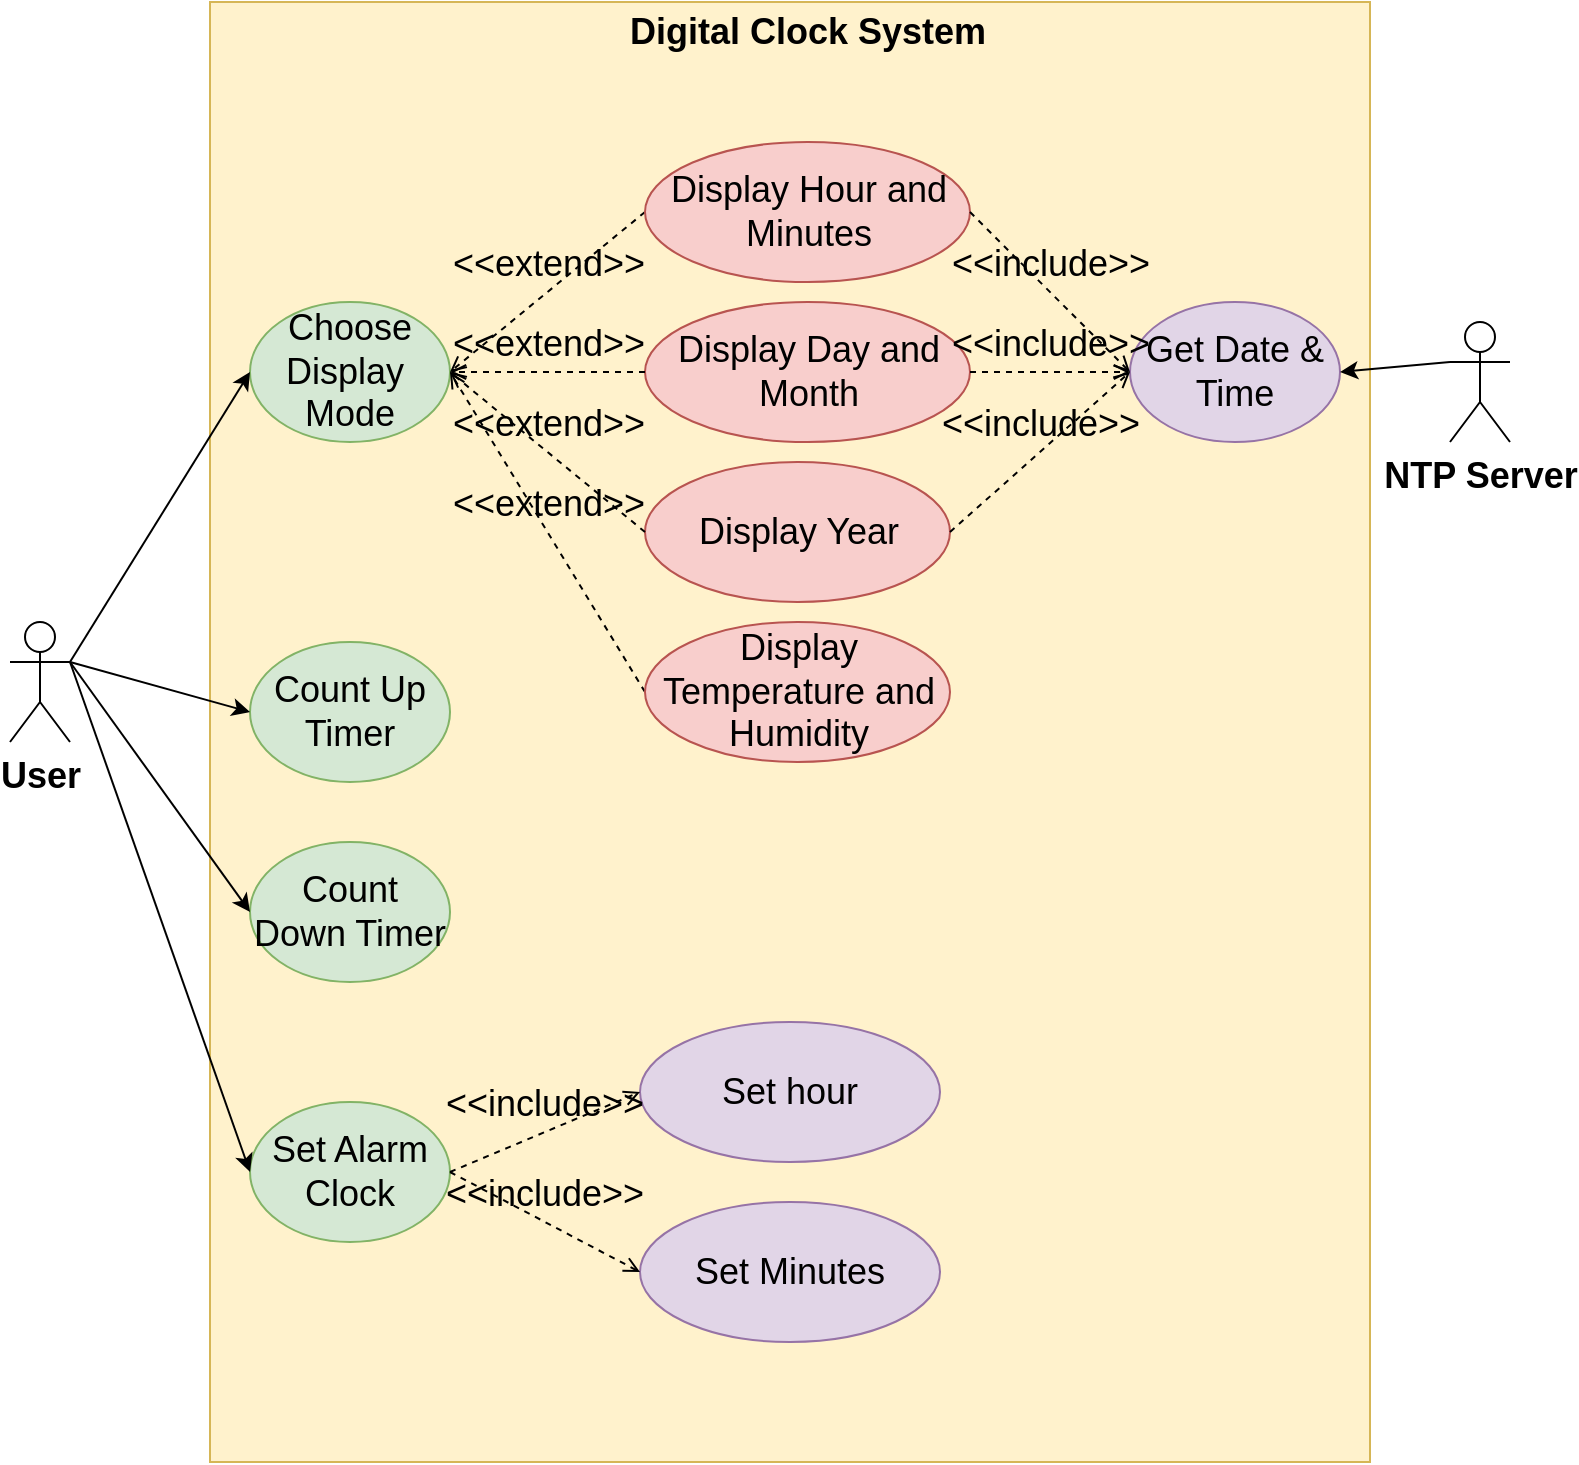 <mxfile version="28.2.5" pages="10">
  <diagram name="Use case diagram" id="Pj13aEyQDoYXjgAknNS8">
    <mxGraphModel dx="1426" dy="777" grid="1" gridSize="10" guides="1" tooltips="1" connect="1" arrows="1" fold="1" page="1" pageScale="1" pageWidth="850" pageHeight="1100" math="0" shadow="0">
      <root>
        <mxCell id="0" />
        <mxCell id="1" parent="0" />
        <mxCell id="ZqUyQ_YigS3raIp8QX06-36" value="" style="rounded=0;whiteSpace=wrap;html=1;fillColor=#fff2cc;strokeColor=#d6b656;fontSize=18;" parent="1" vertex="1">
          <mxGeometry x="160" y="120" width="580" height="730" as="geometry" />
        </mxCell>
        <mxCell id="ZqUyQ_YigS3raIp8QX06-1" value="User" style="shape=umlActor;verticalLabelPosition=bottom;verticalAlign=top;html=1;fontSize=18;fontStyle=1" parent="1" vertex="1">
          <mxGeometry x="60" y="430" width="30" height="60" as="geometry" />
        </mxCell>
        <mxCell id="ZqUyQ_YigS3raIp8QX06-2" value="NTP Server" style="shape=umlActor;verticalLabelPosition=bottom;verticalAlign=top;html=1;fontSize=18;fontStyle=1" parent="1" vertex="1">
          <mxGeometry x="780" y="280" width="30" height="60" as="geometry" />
        </mxCell>
        <mxCell id="ZqUyQ_YigS3raIp8QX06-5" value="Get Date &amp;amp; Time" style="ellipse;whiteSpace=wrap;html=1;fillColor=#e1d5e7;strokeColor=#9673a6;fontSize=18;" parent="1" vertex="1">
          <mxGeometry x="620" y="270" width="105" height="70" as="geometry" />
        </mxCell>
        <mxCell id="ZqUyQ_YigS3raIp8QX06-7" value="" style="endArrow=classic;html=1;rounded=0;exitX=0;exitY=0.333;exitDx=0;exitDy=0;exitPerimeter=0;entryX=1;entryY=0.5;entryDx=0;entryDy=0;fontSize=18;" parent="1" source="ZqUyQ_YigS3raIp8QX06-2" target="ZqUyQ_YigS3raIp8QX06-5" edge="1">
          <mxGeometry width="50" height="50" relative="1" as="geometry">
            <mxPoint x="440" y="370" as="sourcePoint" />
            <mxPoint x="490" y="320" as="targetPoint" />
          </mxGeometry>
        </mxCell>
        <mxCell id="ZqUyQ_YigS3raIp8QX06-8" value="Choose Display&amp;nbsp;&lt;div&gt;Mode&lt;/div&gt;" style="ellipse;whiteSpace=wrap;html=1;fillColor=#d5e8d4;strokeColor=#82b366;fontSize=18;" parent="1" vertex="1">
          <mxGeometry x="180" y="270" width="100" height="70" as="geometry" />
        </mxCell>
        <mxCell id="ZqUyQ_YigS3raIp8QX06-13" value="&amp;lt;&amp;lt;extend&amp;gt;&amp;gt;" style="html=1;verticalAlign=bottom;labelBackgroundColor=none;endArrow=open;endFill=0;dashed=1;rounded=0;entryX=1;entryY=0.5;entryDx=0;entryDy=0;exitX=0;exitY=0.5;exitDx=0;exitDy=0;fontSize=18;" parent="1" source="ZqUyQ_YigS3raIp8QX06-14" target="ZqUyQ_YigS3raIp8QX06-8" edge="1">
          <mxGeometry width="160" relative="1" as="geometry">
            <mxPoint x="407.5" y="265.0" as="sourcePoint" />
            <mxPoint x="527.5" y="270" as="targetPoint" />
          </mxGeometry>
        </mxCell>
        <mxCell id="ZqUyQ_YigS3raIp8QX06-14" value="Display Hour and Minutes" style="ellipse;whiteSpace=wrap;html=1;fillColor=#f8cecc;strokeColor=#b85450;fontSize=18;" parent="1" vertex="1">
          <mxGeometry x="377.5" y="190" width="162.5" height="70" as="geometry" />
        </mxCell>
        <mxCell id="ZqUyQ_YigS3raIp8QX06-15" value="Display Day and Month" style="ellipse;whiteSpace=wrap;html=1;fillColor=#f8cecc;strokeColor=#b85450;fontSize=18;" parent="1" vertex="1">
          <mxGeometry x="377.5" y="270" width="162.5" height="70" as="geometry" />
        </mxCell>
        <mxCell id="ZqUyQ_YigS3raIp8QX06-16" value="&amp;lt;&amp;lt;extend&amp;gt;&amp;gt;" style="html=1;verticalAlign=bottom;labelBackgroundColor=none;endArrow=open;endFill=0;dashed=1;rounded=0;entryX=1;entryY=0.5;entryDx=0;entryDy=0;exitX=0;exitY=0.5;exitDx=0;exitDy=0;fontSize=18;" parent="1" source="ZqUyQ_YigS3raIp8QX06-15" target="ZqUyQ_YigS3raIp8QX06-8" edge="1">
          <mxGeometry width="160" relative="1" as="geometry">
            <mxPoint x="462.5" y="330" as="sourcePoint" />
            <mxPoint x="367.5" y="370" as="targetPoint" />
          </mxGeometry>
        </mxCell>
        <mxCell id="ZqUyQ_YigS3raIp8QX06-17" value="Display Year" style="ellipse;whiteSpace=wrap;html=1;fillColor=#f8cecc;strokeColor=#b85450;fontSize=18;" parent="1" vertex="1">
          <mxGeometry x="377.5" y="350" width="152.5" height="70" as="geometry" />
        </mxCell>
        <mxCell id="ZqUyQ_YigS3raIp8QX06-18" value="&amp;lt;&amp;lt;extend&amp;gt;&amp;gt;" style="html=1;verticalAlign=bottom;labelBackgroundColor=none;endArrow=open;endFill=0;dashed=1;rounded=0;entryX=1;entryY=0.5;entryDx=0;entryDy=0;exitX=0;exitY=0.5;exitDx=0;exitDy=0;fontSize=18;" parent="1" source="ZqUyQ_YigS3raIp8QX06-17" target="ZqUyQ_YigS3raIp8QX06-8" edge="1">
          <mxGeometry width="160" relative="1" as="geometry">
            <mxPoint x="392.5" y="360" as="sourcePoint" />
            <mxPoint x="327.5" y="360" as="targetPoint" />
          </mxGeometry>
        </mxCell>
        <mxCell id="ZqUyQ_YigS3raIp8QX06-19" value="&amp;lt;&amp;lt;extend&amp;gt;&amp;gt;" style="html=1;verticalAlign=bottom;labelBackgroundColor=none;endArrow=open;endFill=0;dashed=1;rounded=0;exitX=0;exitY=0.5;exitDx=0;exitDy=0;entryX=1;entryY=0.5;entryDx=0;entryDy=0;fontSize=18;" parent="1" source="ZqUyQ_YigS3raIp8QX06-20" target="ZqUyQ_YigS3raIp8QX06-8" edge="1">
          <mxGeometry width="160" relative="1" as="geometry">
            <mxPoint x="297.5" y="460" as="sourcePoint" />
            <mxPoint x="317.5" y="310" as="targetPoint" />
          </mxGeometry>
        </mxCell>
        <mxCell id="ZqUyQ_YigS3raIp8QX06-20" value="Display Temperature and Humidity" style="ellipse;whiteSpace=wrap;html=1;fillColor=#f8cecc;strokeColor=#b85450;fontSize=18;" parent="1" vertex="1">
          <mxGeometry x="377.5" y="430" width="152.5" height="70" as="geometry" />
        </mxCell>
        <mxCell id="ZqUyQ_YigS3raIp8QX06-23" value="" style="endArrow=classic;html=1;rounded=0;exitX=1;exitY=0.333;exitDx=0;exitDy=0;exitPerimeter=0;entryX=0;entryY=0.5;entryDx=0;entryDy=0;fontSize=18;" parent="1" source="ZqUyQ_YigS3raIp8QX06-1" target="ZqUyQ_YigS3raIp8QX06-8" edge="1">
          <mxGeometry width="50" height="50" relative="1" as="geometry">
            <mxPoint x="120" y="430" as="sourcePoint" />
            <mxPoint x="170" y="380" as="targetPoint" />
          </mxGeometry>
        </mxCell>
        <mxCell id="ZqUyQ_YigS3raIp8QX06-25" value="&amp;lt;&amp;lt;include&amp;gt;&amp;gt;" style="html=1;verticalAlign=bottom;labelBackgroundColor=none;endArrow=open;endFill=0;dashed=1;rounded=0;exitX=1;exitY=0.5;exitDx=0;exitDy=0;entryX=0;entryY=0.5;entryDx=0;entryDy=0;fontSize=18;" parent="1" source="ZqUyQ_YigS3raIp8QX06-14" target="ZqUyQ_YigS3raIp8QX06-5" edge="1">
          <mxGeometry width="160" relative="1" as="geometry">
            <mxPoint x="580" y="440" as="sourcePoint" />
            <mxPoint x="740" y="440" as="targetPoint" />
          </mxGeometry>
        </mxCell>
        <mxCell id="ZqUyQ_YigS3raIp8QX06-26" value="&amp;lt;&amp;lt;include&amp;gt;&amp;gt;" style="html=1;verticalAlign=bottom;labelBackgroundColor=none;endArrow=open;endFill=0;dashed=1;rounded=0;exitX=1;exitY=0.5;exitDx=0;exitDy=0;entryX=0;entryY=0.5;entryDx=0;entryDy=0;fontSize=18;" parent="1" source="ZqUyQ_YigS3raIp8QX06-15" target="ZqUyQ_YigS3raIp8QX06-5" edge="1">
          <mxGeometry width="160" relative="1" as="geometry">
            <mxPoint x="550" y="400" as="sourcePoint" />
            <mxPoint x="612" y="470" as="targetPoint" />
          </mxGeometry>
        </mxCell>
        <mxCell id="ZqUyQ_YigS3raIp8QX06-27" value="&amp;lt;&amp;lt;include&amp;gt;&amp;gt;" style="html=1;verticalAlign=bottom;labelBackgroundColor=none;endArrow=open;endFill=0;dashed=1;rounded=0;exitX=1;exitY=0.5;exitDx=0;exitDy=0;entryX=0;entryY=0.5;entryDx=0;entryDy=0;fontSize=18;" parent="1" source="ZqUyQ_YigS3raIp8QX06-17" target="ZqUyQ_YigS3raIp8QX06-5" edge="1">
          <mxGeometry width="160" relative="1" as="geometry">
            <mxPoint x="560" y="410" as="sourcePoint" />
            <mxPoint x="622" y="480" as="targetPoint" />
          </mxGeometry>
        </mxCell>
        <mxCell id="ZqUyQ_YigS3raIp8QX06-28" value="Set Alarm Clock" style="ellipse;whiteSpace=wrap;html=1;fillColor=#d5e8d4;strokeColor=#82b366;fontSize=18;" parent="1" vertex="1">
          <mxGeometry x="180" y="670" width="100" height="70" as="geometry" />
        </mxCell>
        <mxCell id="ZqUyQ_YigS3raIp8QX06-29" value="Set hour" style="ellipse;whiteSpace=wrap;html=1;fillColor=#e1d5e7;strokeColor=#9673a6;fontSize=18;" parent="1" vertex="1">
          <mxGeometry x="375" y="630" width="150" height="70" as="geometry" />
        </mxCell>
        <mxCell id="ZqUyQ_YigS3raIp8QX06-30" value="Set Minutes" style="ellipse;whiteSpace=wrap;html=1;fillColor=#e1d5e7;strokeColor=#9673a6;fontSize=18;" parent="1" vertex="1">
          <mxGeometry x="375" y="720" width="150" height="70" as="geometry" />
        </mxCell>
        <mxCell id="ZqUyQ_YigS3raIp8QX06-31" value="&amp;lt;&amp;lt;include&amp;gt;&amp;gt;" style="html=1;verticalAlign=bottom;labelBackgroundColor=none;endArrow=open;endFill=0;dashed=1;rounded=0;exitX=1;exitY=0.5;exitDx=0;exitDy=0;entryX=0;entryY=0.5;entryDx=0;entryDy=0;fontSize=18;" parent="1" source="ZqUyQ_YigS3raIp8QX06-28" target="ZqUyQ_YigS3raIp8QX06-29" edge="1">
          <mxGeometry width="160" relative="1" as="geometry">
            <mxPoint x="300" y="570" as="sourcePoint" />
            <mxPoint x="362" y="480" as="targetPoint" />
          </mxGeometry>
        </mxCell>
        <mxCell id="ZqUyQ_YigS3raIp8QX06-32" value="&amp;lt;&amp;lt;include&amp;gt;&amp;gt;" style="html=1;verticalAlign=bottom;labelBackgroundColor=none;endArrow=open;endFill=0;dashed=1;rounded=0;exitX=1;exitY=0.5;exitDx=0;exitDy=0;entryX=0;entryY=0.5;entryDx=0;entryDy=0;fontSize=18;" parent="1" source="ZqUyQ_YigS3raIp8QX06-28" target="ZqUyQ_YigS3raIp8QX06-30" edge="1">
          <mxGeometry width="160" relative="1" as="geometry">
            <mxPoint x="330" y="670" as="sourcePoint" />
            <mxPoint x="400" y="630" as="targetPoint" />
          </mxGeometry>
        </mxCell>
        <mxCell id="ZqUyQ_YigS3raIp8QX06-33" value="" style="endArrow=classic;html=1;rounded=0;exitX=1;exitY=0.333;exitDx=0;exitDy=0;exitPerimeter=0;entryX=0;entryY=0.5;entryDx=0;entryDy=0;fontSize=18;" parent="1" source="ZqUyQ_YigS3raIp8QX06-1" target="ZqUyQ_YigS3raIp8QX06-28" edge="1">
          <mxGeometry width="50" height="50" relative="1" as="geometry">
            <mxPoint x="90" y="630" as="sourcePoint" />
            <mxPoint x="140" y="580" as="targetPoint" />
          </mxGeometry>
        </mxCell>
        <mxCell id="ZqUyQ_YigS3raIp8QX06-34" value="Count Up Timer" style="ellipse;whiteSpace=wrap;html=1;fillColor=#d5e8d4;strokeColor=#82b366;fontSize=18;" parent="1" vertex="1">
          <mxGeometry x="180" y="440" width="100" height="70" as="geometry" />
        </mxCell>
        <mxCell id="ZqUyQ_YigS3raIp8QX06-35" value="" style="endArrow=classic;html=1;rounded=0;entryX=0;entryY=0.5;entryDx=0;entryDy=0;fontSize=18;" parent="1" target="ZqUyQ_YigS3raIp8QX06-34" edge="1">
          <mxGeometry width="50" height="50" relative="1" as="geometry">
            <mxPoint x="90" y="450" as="sourcePoint" />
            <mxPoint x="140" y="570" as="targetPoint" />
          </mxGeometry>
        </mxCell>
        <mxCell id="ZqUyQ_YigS3raIp8QX06-37" value="&lt;font&gt;&lt;b&gt;Digital Clock System&lt;/b&gt;&lt;/font&gt;" style="text;strokeColor=none;align=center;fillColor=none;html=1;verticalAlign=middle;whiteSpace=wrap;rounded=0;fontSize=18;" parent="1" vertex="1">
          <mxGeometry x="353.75" y="120" width="210" height="30" as="geometry" />
        </mxCell>
        <mxCell id="M4dgbkXiQxYSQq7G8x5S-1" value="Count Down Timer" style="ellipse;whiteSpace=wrap;html=1;fillColor=#d5e8d4;strokeColor=#82b366;fontSize=18;" parent="1" vertex="1">
          <mxGeometry x="180" y="540" width="100" height="70" as="geometry" />
        </mxCell>
        <mxCell id="M4dgbkXiQxYSQq7G8x5S-2" value="" style="endArrow=classic;html=1;rounded=0;exitX=1;exitY=0.333;exitDx=0;exitDy=0;exitPerimeter=0;entryX=0;entryY=0.5;entryDx=0;entryDy=0;fontSize=18;" parent="1" source="ZqUyQ_YigS3raIp8QX06-1" target="M4dgbkXiQxYSQq7G8x5S-1" edge="1">
          <mxGeometry width="50" height="50" relative="1" as="geometry">
            <mxPoint x="70" y="650" as="sourcePoint" />
            <mxPoint x="120" y="600" as="targetPoint" />
          </mxGeometry>
        </mxCell>
      </root>
    </mxGraphModel>
  </diagram>
  <diagram id="8jVxvTiHSpHEyHnl4OT1" name="Activity Watch Time Diagram">
    <mxGraphModel dx="1226" dy="660" grid="1" gridSize="10" guides="1" tooltips="1" connect="1" arrows="1" fold="1" page="1" pageScale="1" pageWidth="850" pageHeight="1100" math="0" shadow="0">
      <root>
        <mxCell id="0" />
        <mxCell id="1" parent="0" />
        <mxCell id="bIOeV48XJfCDIEhAlFY5-10" style="edgeStyle=orthogonalEdgeStyle;rounded=0;orthogonalLoop=1;jettySize=auto;html=1;entryX=0.5;entryY=0;entryDx=0;entryDy=0;" parent="1" source="AHASLqv7f3Xwpc-mEQi2-4" target="AHASLqv7f3Xwpc-mEQi2-7" edge="1">
          <mxGeometry relative="1" as="geometry" />
        </mxCell>
        <mxCell id="bIOeV48XJfCDIEhAlFY5-2" value="" style="edgeStyle=orthogonalEdgeStyle;rounded=0;orthogonalLoop=1;jettySize=auto;html=1;" parent="1" source="AHASLqv7f3Xwpc-mEQi2-7" target="AHASLqv7f3Xwpc-mEQi2-8" edge="1">
          <mxGeometry relative="1" as="geometry" />
        </mxCell>
        <mxCell id="AHASLqv7f3Xwpc-mEQi2-7" value="Connect Wifi" style="rounded=1;whiteSpace=wrap;html=1;arcSize=40;fontColor=#000000;fillColor=#ffffc0;strokeColor=#ff0000;fontSize=18;" parent="1" vertex="1">
          <mxGeometry x="320" y="190" width="160" height="40" as="geometry" />
        </mxCell>
        <mxCell id="bIOeV48XJfCDIEhAlFY5-11" value="" style="edgeStyle=orthogonalEdgeStyle;rounded=0;orthogonalLoop=1;jettySize=auto;html=1;" parent="1" source="AHASLqv7f3Xwpc-mEQi2-8" target="bIOeV48XJfCDIEhAlFY5-7" edge="1">
          <mxGeometry relative="1" as="geometry" />
        </mxCell>
        <mxCell id="3cGzjwHWMtda04c4JXpd-9" style="edgeStyle=orthogonalEdgeStyle;rounded=0;orthogonalLoop=1;jettySize=auto;html=1;exitX=1;exitY=0.5;exitDx=0;exitDy=0;entryX=1;entryY=0.5;entryDx=0;entryDy=0;" edge="1" parent="1" source="AHASLqv7f3Xwpc-mEQi2-8" target="AHASLqv7f3Xwpc-mEQi2-7">
          <mxGeometry relative="1" as="geometry">
            <mxPoint x="480" y="295" as="targetPoint" />
            <Array as="points">
              <mxPoint x="520" y="290" />
              <mxPoint x="520" y="210" />
            </Array>
          </mxGeometry>
        </mxCell>
        <mxCell id="AHASLqv7f3Xwpc-mEQi2-8" value="" style="rhombus;whiteSpace=wrap;html=1;fontColor=#000000;fillColor=#ffffc0;strokeColor=#ff0000;fontSize=18;" parent="1" vertex="1">
          <mxGeometry x="360" y="270" width="80" height="40" as="geometry" />
        </mxCell>
        <mxCell id="bIOeV48XJfCDIEhAlFY5-17" value="" style="edgeStyle=orthogonalEdgeStyle;rounded=0;orthogonalLoop=1;jettySize=auto;html=1;" parent="1" source="bIOeV48XJfCDIEhAlFY5-5" target="bIOeV48XJfCDIEhAlFY5-16" edge="1">
          <mxGeometry relative="1" as="geometry" />
        </mxCell>
        <mxCell id="bIOeV48XJfCDIEhAlFY5-5" value="Request to NTP Server" style="rounded=1;whiteSpace=wrap;html=1;arcSize=40;fontColor=#000000;fillColor=#ffffc0;strokeColor=#ff0000;fontSize=18;" parent="1" vertex="1">
          <mxGeometry x="320" y="590" width="160" height="40" as="geometry" />
        </mxCell>
        <mxCell id="bIOeV48XJfCDIEhAlFY5-13" value="" style="edgeStyle=orthogonalEdgeStyle;rounded=0;orthogonalLoop=1;jettySize=auto;html=1;" parent="1" source="bIOeV48XJfCDIEhAlFY5-7" target="bIOeV48XJfCDIEhAlFY5-12" edge="1">
          <mxGeometry relative="1" as="geometry" />
        </mxCell>
        <mxCell id="bIOeV48XJfCDIEhAlFY5-7" value="Access to AP" style="rounded=1;whiteSpace=wrap;html=1;arcSize=40;fontColor=#000000;fillColor=#ffffc0;strokeColor=#ff0000;fontSize=18;" parent="1" vertex="1">
          <mxGeometry x="320" y="350" width="160" height="40" as="geometry" />
        </mxCell>
        <mxCell id="bIOeV48XJfCDIEhAlFY5-15" value="" style="edgeStyle=orthogonalEdgeStyle;rounded=0;orthogonalLoop=1;jettySize=auto;html=1;" parent="1" source="bIOeV48XJfCDIEhAlFY5-12" target="bIOeV48XJfCDIEhAlFY5-14" edge="1">
          <mxGeometry relative="1" as="geometry" />
        </mxCell>
        <mxCell id="bIOeV48XJfCDIEhAlFY5-12" value="Get IP" style="rounded=1;whiteSpace=wrap;html=1;arcSize=40;fontColor=#000000;fillColor=#ffffc0;strokeColor=#ff0000;fontSize=18;" parent="1" vertex="1">
          <mxGeometry x="320" y="430" width="160" height="40" as="geometry" />
        </mxCell>
        <mxCell id="3cGzjwHWMtda04c4JXpd-7" value="" style="edgeStyle=orthogonalEdgeStyle;rounded=0;orthogonalLoop=1;jettySize=auto;html=1;" edge="1" parent="1" source="bIOeV48XJfCDIEhAlFY5-14" target="bIOeV48XJfCDIEhAlFY5-5">
          <mxGeometry relative="1" as="geometry" />
        </mxCell>
        <mxCell id="bIOeV48XJfCDIEhAlFY5-14" value="&lt;table&gt;&lt;tbody&gt;&lt;tr data-end=&quot;620&quot; data-start=&quot;581&quot;&gt;&lt;td data-end=&quot;620&quot; data-start=&quot;594&quot; data-col-size=&quot;md&quot;&gt;Initialize SNTP client&lt;/td&gt;&lt;/tr&gt;&lt;/tbody&gt;&lt;/table&gt;&lt;table&gt;&lt;tbody&gt;&lt;tr data-end=&quot;669&quot; data-start=&quot;621&quot;&gt;&lt;td data-col-size=&quot;sm&quot; data-end=&quot;634&quot; data-start=&quot;621&quot;&gt;&lt;/td&gt;&lt;/tr&gt;&lt;/tbody&gt;&lt;/table&gt;" style="rounded=1;whiteSpace=wrap;html=1;arcSize=40;fontColor=#000000;fillColor=#ffffc0;strokeColor=#ff0000;fontSize=18;" parent="1" vertex="1">
          <mxGeometry x="320" y="500" width="160" height="50" as="geometry" />
        </mxCell>
        <mxCell id="bIOeV48XJfCDIEhAlFY5-21" value="" style="edgeStyle=orthogonalEdgeStyle;rounded=0;orthogonalLoop=1;jettySize=auto;html=1;" parent="1" source="bIOeV48XJfCDIEhAlFY5-18" target="bIOeV48XJfCDIEhAlFY5-20" edge="1">
          <mxGeometry relative="1" as="geometry" />
        </mxCell>
        <mxCell id="bIOeV48XJfCDIEhAlFY5-23" value="" style="edgeStyle=orthogonalEdgeStyle;rounded=0;orthogonalLoop=1;jettySize=auto;html=1;" parent="1" source="bIOeV48XJfCDIEhAlFY5-20" target="bIOeV48XJfCDIEhAlFY5-22" edge="1">
          <mxGeometry relative="1" as="geometry" />
        </mxCell>
        <mxCell id="bIOeV48XJfCDIEhAlFY5-20" value="&lt;table&gt;&lt;tbody&gt;&lt;tr data-end=&quot;815&quot; data-start=&quot;770&quot;&gt;&lt;td data-col-size=&quot;md&quot; data-end=&quot;815&quot; data-start=&quot;783&quot;&gt;Receive time from NTP Server&lt;/td&gt;&lt;/tr&gt;&lt;/tbody&gt;&lt;/table&gt;&lt;table&gt;&lt;tbody&gt;&lt;tr data-end=&quot;866&quot; data-start=&quot;816&quot;&gt;&lt;td data-col-size=&quot;sm&quot; data-end=&quot;829&quot; data-start=&quot;816&quot;&gt;&lt;/td&gt;&lt;/tr&gt;&lt;/tbody&gt;&lt;/table&gt;" style="rounded=1;whiteSpace=wrap;html=1;arcSize=40;fontColor=#000000;fillColor=#ffffc0;strokeColor=#ff0000;fontSize=18;" parent="1" vertex="1">
          <mxGeometry x="320" y="670" width="160" height="40" as="geometry" />
        </mxCell>
        <mxCell id="bIOeV48XJfCDIEhAlFY5-25" value="" style="edgeStyle=orthogonalEdgeStyle;rounded=0;orthogonalLoop=1;jettySize=auto;html=1;" parent="1" source="bIOeV48XJfCDIEhAlFY5-22" edge="1">
          <mxGeometry relative="1" as="geometry">
            <mxPoint x="400" y="830" as="targetPoint" />
          </mxGeometry>
        </mxCell>
        <mxCell id="3cGzjwHWMtda04c4JXpd-19" value="" style="group" vertex="1" connectable="0" parent="1">
          <mxGeometry x="40" y="40" width="760" height="1000" as="geometry" />
        </mxCell>
        <mxCell id="3cGzjwHWMtda04c4JXpd-3" value="&lt;font style=&quot;font-size: 22px;&quot;&gt;User&lt;/font&gt;" style="swimlane;whiteSpace=wrap;html=1;fillColor=#f8cecc;strokeColor=#b85450;" vertex="1" parent="3cGzjwHWMtda04c4JXpd-19">
          <mxGeometry width="220" height="880" as="geometry" />
        </mxCell>
        <mxCell id="AHASLqv7f3Xwpc-mEQi2-4" value="&lt;font&gt;Turn on&lt;/font&gt;" style="rounded=1;whiteSpace=wrap;html=1;arcSize=40;fontColor=#000000;fillColor=#ffffc0;strokeColor=#ff0000;fontSize=18;" parent="3cGzjwHWMtda04c4JXpd-3" vertex="1">
          <mxGeometry x="40" y="80" width="160" height="40" as="geometry" />
        </mxCell>
        <mxCell id="AHASLqv7f3Xwpc-mEQi2-3" value="" style="ellipse;fillColor=strokeColor;html=1;fontSize=18;" parent="3cGzjwHWMtda04c4JXpd-3" vertex="1">
          <mxGeometry x="105" y="30" width="30" height="30" as="geometry" />
        </mxCell>
        <mxCell id="AHASLqv7f3Xwpc-mEQi2-6" value="" style="edgeStyle=orthogonalEdgeStyle;rounded=0;orthogonalLoop=1;jettySize=auto;html=1;fontSize=18;" parent="3cGzjwHWMtda04c4JXpd-3" source="AHASLqv7f3Xwpc-mEQi2-3" target="AHASLqv7f3Xwpc-mEQi2-4" edge="1">
          <mxGeometry relative="1" as="geometry" />
        </mxCell>
        <mxCell id="AahfM5DeBYbxYwTcAC6d-3" value="View time display" style="rounded=1;whiteSpace=wrap;html=1;arcSize=40;fontColor=#000000;fillColor=#ffffc0;strokeColor=#ff0000;fontSize=18;" vertex="1" parent="3cGzjwHWMtda04c4JXpd-3">
          <mxGeometry x="40" y="760" width="160" height="40" as="geometry" />
        </mxCell>
        <mxCell id="AHASLqv7f3Xwpc-mEQi2-2" value="" style="ellipse;html=1;shape=endState;fillColor=strokeColor;fontSize=18;" parent="3cGzjwHWMtda04c4JXpd-3" vertex="1">
          <mxGeometry x="105" y="830" width="30" height="30" as="geometry" />
        </mxCell>
        <mxCell id="3cGzjwHWMtda04c4JXpd-2" value="" style="edgeStyle=orthogonalEdgeStyle;rounded=0;orthogonalLoop=1;jettySize=auto;html=1;" edge="1" parent="3cGzjwHWMtda04c4JXpd-3" source="AahfM5DeBYbxYwTcAC6d-3" target="AHASLqv7f3Xwpc-mEQi2-2">
          <mxGeometry relative="1" as="geometry" />
        </mxCell>
        <mxCell id="3cGzjwHWMtda04c4JXpd-4" value="&lt;font style=&quot;font-size: 22px;&quot;&gt;System(ESP32-C3)&lt;/font&gt;" style="swimlane;whiteSpace=wrap;html=1;fillColor=#f8cecc;strokeColor=#b85450;" vertex="1" parent="3cGzjwHWMtda04c4JXpd-19">
          <mxGeometry x="220" width="340" height="880" as="geometry" />
        </mxCell>
        <mxCell id="3cGzjwHWMtda04c4JXpd-17" value="&lt;font style=&quot;font-size: 16px;&quot;&gt;Yes&lt;/font&gt;" style="text;strokeColor=none;align=center;fillColor=none;html=1;verticalAlign=middle;whiteSpace=wrap;rounded=0;" vertex="1" parent="3cGzjwHWMtda04c4JXpd-4">
          <mxGeometry x="130" y="280" width="60" height="30" as="geometry" />
        </mxCell>
        <mxCell id="3cGzjwHWMtda04c4JXpd-18" value="&lt;font style=&quot;font-size: 16px;&quot;&gt;No&lt;/font&gt;" style="text;strokeColor=none;align=center;fillColor=none;html=1;verticalAlign=middle;whiteSpace=wrap;rounded=0;" vertex="1" parent="3cGzjwHWMtda04c4JXpd-4">
          <mxGeometry x="190" y="230" width="60" height="30" as="geometry" />
        </mxCell>
        <mxCell id="AahfM5DeBYbxYwTcAC6d-1" value="Display Hour &amp;amp; Minutes" style="rounded=1;whiteSpace=wrap;html=1;arcSize=40;fontColor=#000000;fillColor=#ffffc0;strokeColor=#ff0000;fontSize=18;" vertex="1" parent="3cGzjwHWMtda04c4JXpd-4">
          <mxGeometry x="60" y="760" width="160" height="40" as="geometry" />
        </mxCell>
        <mxCell id="bIOeV48XJfCDIEhAlFY5-22" value="&lt;table&gt;&lt;tbody&gt;&lt;tr data-end=&quot;815&quot; data-start=&quot;770&quot;&gt;&lt;td data-col-size=&quot;md&quot; data-end=&quot;815&quot; data-start=&quot;783&quot;&gt;Update system time (internal RTC)&lt;table style=&quot;background-color: transparent; color: light-dark(rgb(0, 0, 0), rgb(19, 19, 19));&quot;&gt;&lt;tbody&gt;&lt;tr data-end=&quot;866&quot; data-start=&quot;816&quot;&gt;&lt;td data-col-size=&quot;sm&quot; data-end=&quot;829&quot; data-start=&quot;816&quot;&gt;&lt;/td&gt;&lt;/tr&gt;&lt;/tbody&gt;&lt;/table&gt;&lt;/td&gt;&lt;/tr&gt;&lt;/tbody&gt;&lt;/table&gt;" style="rounded=1;whiteSpace=wrap;html=1;arcSize=40;fontColor=#000000;fillColor=#ffffc0;strokeColor=#ff0000;fontSize=18;" parent="3cGzjwHWMtda04c4JXpd-4" vertex="1">
          <mxGeometry x="60" y="700" width="160" height="40" as="geometry" />
        </mxCell>
        <mxCell id="3cGzjwHWMtda04c4JXpd-5" value="&lt;font style=&quot;font-size: 22px;&quot;&gt;NTP Server&lt;/font&gt;" style="swimlane;whiteSpace=wrap;html=1;fillColor=#f8cecc;strokeColor=#b85450;" vertex="1" parent="3cGzjwHWMtda04c4JXpd-19">
          <mxGeometry x="560" width="200" height="880" as="geometry" />
        </mxCell>
        <mxCell id="bIOeV48XJfCDIEhAlFY5-16" value="Reciver Request" style="rounded=1;whiteSpace=wrap;html=1;arcSize=40;fontColor=#000000;fillColor=#ffffc0;strokeColor=#ff0000;fontSize=18;" parent="3cGzjwHWMtda04c4JXpd-5" vertex="1">
          <mxGeometry x="20" y="550" width="160" height="40" as="geometry" />
        </mxCell>
        <mxCell id="bIOeV48XJfCDIEhAlFY5-18" value="Respond with accurate UTC time" style="rounded=1;whiteSpace=wrap;html=1;arcSize=40;fontColor=#000000;fillColor=#ffffc0;strokeColor=#ff0000;fontSize=18;" parent="3cGzjwHWMtda04c4JXpd-5" vertex="1">
          <mxGeometry x="20" y="630" width="160" height="40" as="geometry" />
        </mxCell>
        <mxCell id="bIOeV48XJfCDIEhAlFY5-19" value="" style="edgeStyle=orthogonalEdgeStyle;rounded=0;orthogonalLoop=1;jettySize=auto;html=1;" parent="3cGzjwHWMtda04c4JXpd-5" source="bIOeV48XJfCDIEhAlFY5-16" target="bIOeV48XJfCDIEhAlFY5-18" edge="1">
          <mxGeometry relative="1" as="geometry" />
        </mxCell>
        <mxCell id="AahfM5DeBYbxYwTcAC6d-4" value="" style="edgeStyle=orthogonalEdgeStyle;rounded=0;orthogonalLoop=1;jettySize=auto;html=1;" edge="1" parent="3cGzjwHWMtda04c4JXpd-19" source="AahfM5DeBYbxYwTcAC6d-1" target="AahfM5DeBYbxYwTcAC6d-3">
          <mxGeometry relative="1" as="geometry" />
        </mxCell>
      </root>
    </mxGraphModel>
  </diagram>
  <diagram id="3DdnA--LwGh3zueWISqp" name="Activity Day of Week Diagram">
    <mxGraphModel dx="719" dy="387" grid="1" gridSize="10" guides="1" tooltips="1" connect="1" arrows="1" fold="1" page="1" pageScale="1" pageWidth="850" pageHeight="1100" math="0" shadow="0">
      <root>
        <mxCell id="0" />
        <mxCell id="1" parent="0" />
        <mxCell id="6dAPsX7pQPRo5b3p1s39-1" style="edgeStyle=orthogonalEdgeStyle;rounded=0;orthogonalLoop=1;jettySize=auto;html=1;entryX=0.5;entryY=0;entryDx=0;entryDy=0;" edge="1" parent="1" source="6dAPsX7pQPRo5b3p1s39-22" target="6dAPsX7pQPRo5b3p1s39-3">
          <mxGeometry relative="1" as="geometry" />
        </mxCell>
        <mxCell id="6dAPsX7pQPRo5b3p1s39-2" value="" style="edgeStyle=orthogonalEdgeStyle;rounded=0;orthogonalLoop=1;jettySize=auto;html=1;" edge="1" parent="1" source="6dAPsX7pQPRo5b3p1s39-3" target="6dAPsX7pQPRo5b3p1s39-6">
          <mxGeometry relative="1" as="geometry" />
        </mxCell>
        <mxCell id="6dAPsX7pQPRo5b3p1s39-3" value="Connect Wifi" style="rounded=1;whiteSpace=wrap;html=1;arcSize=40;fontColor=#000000;fillColor=#ffffc0;strokeColor=#ff0000;fontSize=18;" vertex="1" parent="1">
          <mxGeometry x="320" y="190" width="160" height="40" as="geometry" />
        </mxCell>
        <mxCell id="6dAPsX7pQPRo5b3p1s39-4" value="" style="edgeStyle=orthogonalEdgeStyle;rounded=0;orthogonalLoop=1;jettySize=auto;html=1;" edge="1" parent="1" source="6dAPsX7pQPRo5b3p1s39-6" target="6dAPsX7pQPRo5b3p1s39-10">
          <mxGeometry relative="1" as="geometry" />
        </mxCell>
        <mxCell id="6dAPsX7pQPRo5b3p1s39-5" style="edgeStyle=orthogonalEdgeStyle;rounded=0;orthogonalLoop=1;jettySize=auto;html=1;exitX=1;exitY=0.5;exitDx=0;exitDy=0;entryX=1;entryY=0.5;entryDx=0;entryDy=0;" edge="1" parent="1" source="6dAPsX7pQPRo5b3p1s39-6" target="6dAPsX7pQPRo5b3p1s39-3">
          <mxGeometry relative="1" as="geometry">
            <mxPoint x="480" y="295" as="targetPoint" />
            <Array as="points">
              <mxPoint x="520" y="290" />
              <mxPoint x="520" y="210" />
            </Array>
          </mxGeometry>
        </mxCell>
        <mxCell id="6dAPsX7pQPRo5b3p1s39-6" value="" style="rhombus;whiteSpace=wrap;html=1;fontColor=#000000;fillColor=#ffffc0;strokeColor=#ff0000;fontSize=18;" vertex="1" parent="1">
          <mxGeometry x="370" y="270" width="60" height="40" as="geometry" />
        </mxCell>
        <mxCell id="6dAPsX7pQPRo5b3p1s39-7" value="" style="edgeStyle=orthogonalEdgeStyle;rounded=0;orthogonalLoop=1;jettySize=auto;html=1;" edge="1" parent="1" source="6dAPsX7pQPRo5b3p1s39-8" target="6dAPsX7pQPRo5b3p1s39-36">
          <mxGeometry relative="1" as="geometry" />
        </mxCell>
        <mxCell id="6dAPsX7pQPRo5b3p1s39-8" value="Request to NTP Server" style="rounded=1;whiteSpace=wrap;html=1;arcSize=40;fontColor=#000000;fillColor=#ffffc0;strokeColor=#ff0000;fontSize=18;" vertex="1" parent="1">
          <mxGeometry x="320" y="590" width="160" height="40" as="geometry" />
        </mxCell>
        <mxCell id="6dAPsX7pQPRo5b3p1s39-9" value="" style="edgeStyle=orthogonalEdgeStyle;rounded=0;orthogonalLoop=1;jettySize=auto;html=1;" edge="1" parent="1" source="6dAPsX7pQPRo5b3p1s39-10" target="6dAPsX7pQPRo5b3p1s39-12">
          <mxGeometry relative="1" as="geometry" />
        </mxCell>
        <mxCell id="6dAPsX7pQPRo5b3p1s39-10" value="Access to AP" style="rounded=1;whiteSpace=wrap;html=1;arcSize=40;fontColor=#000000;fillColor=#ffffc0;strokeColor=#ff0000;fontSize=18;" vertex="1" parent="1">
          <mxGeometry x="320" y="350" width="160" height="40" as="geometry" />
        </mxCell>
        <mxCell id="6dAPsX7pQPRo5b3p1s39-11" value="" style="edgeStyle=orthogonalEdgeStyle;rounded=0;orthogonalLoop=1;jettySize=auto;html=1;" edge="1" parent="1" source="6dAPsX7pQPRo5b3p1s39-12" target="6dAPsX7pQPRo5b3p1s39-14">
          <mxGeometry relative="1" as="geometry" />
        </mxCell>
        <mxCell id="6dAPsX7pQPRo5b3p1s39-12" value="Get IP" style="rounded=1;whiteSpace=wrap;html=1;arcSize=40;fontColor=#000000;fillColor=#ffffc0;strokeColor=#ff0000;fontSize=18;" vertex="1" parent="1">
          <mxGeometry x="320" y="430" width="160" height="40" as="geometry" />
        </mxCell>
        <mxCell id="6dAPsX7pQPRo5b3p1s39-13" value="" style="edgeStyle=orthogonalEdgeStyle;rounded=0;orthogonalLoop=1;jettySize=auto;html=1;" edge="1" parent="1" source="6dAPsX7pQPRo5b3p1s39-14" target="6dAPsX7pQPRo5b3p1s39-8">
          <mxGeometry relative="1" as="geometry" />
        </mxCell>
        <mxCell id="6dAPsX7pQPRo5b3p1s39-14" value="&lt;table&gt;&lt;tbody&gt;&lt;tr data-end=&quot;620&quot; data-start=&quot;581&quot;&gt;&lt;td data-end=&quot;620&quot; data-start=&quot;594&quot; data-col-size=&quot;md&quot;&gt;Initialize SNTP client&lt;/td&gt;&lt;/tr&gt;&lt;/tbody&gt;&lt;/table&gt;&lt;table&gt;&lt;tbody&gt;&lt;tr data-end=&quot;669&quot; data-start=&quot;621&quot;&gt;&lt;td data-col-size=&quot;sm&quot; data-end=&quot;634&quot; data-start=&quot;621&quot;&gt;&lt;/td&gt;&lt;/tr&gt;&lt;/tbody&gt;&lt;/table&gt;" style="rounded=1;whiteSpace=wrap;html=1;arcSize=40;fontColor=#000000;fillColor=#ffffc0;strokeColor=#ff0000;fontSize=18;" vertex="1" parent="1">
          <mxGeometry x="320" y="500" width="160" height="50" as="geometry" />
        </mxCell>
        <mxCell id="6dAPsX7pQPRo5b3p1s39-15" value="" style="edgeStyle=orthogonalEdgeStyle;rounded=0;orthogonalLoop=1;jettySize=auto;html=1;" edge="1" parent="1" source="6dAPsX7pQPRo5b3p1s39-37" target="6dAPsX7pQPRo5b3p1s39-17">
          <mxGeometry relative="1" as="geometry" />
        </mxCell>
        <mxCell id="6dAPsX7pQPRo5b3p1s39-16" value="" style="edgeStyle=orthogonalEdgeStyle;rounded=0;orthogonalLoop=1;jettySize=auto;html=1;" edge="1" parent="1" source="6dAPsX7pQPRo5b3p1s39-17" target="6dAPsX7pQPRo5b3p1s39-19">
          <mxGeometry relative="1" as="geometry" />
        </mxCell>
        <mxCell id="6dAPsX7pQPRo5b3p1s39-17" value="&lt;table&gt;&lt;tbody&gt;&lt;tr data-end=&quot;815&quot; data-start=&quot;770&quot;&gt;&lt;td data-col-size=&quot;md&quot; data-end=&quot;815&quot; data-start=&quot;783&quot;&gt;Receive time from NTP Server&lt;/td&gt;&lt;/tr&gt;&lt;/tbody&gt;&lt;/table&gt;&lt;table&gt;&lt;tbody&gt;&lt;tr data-end=&quot;866&quot; data-start=&quot;816&quot;&gt;&lt;td data-col-size=&quot;sm&quot; data-end=&quot;829&quot; data-start=&quot;816&quot;&gt;&lt;/td&gt;&lt;/tr&gt;&lt;/tbody&gt;&lt;/table&gt;" style="rounded=1;whiteSpace=wrap;html=1;arcSize=40;fontColor=#000000;fillColor=#ffffc0;strokeColor=#ff0000;fontSize=18;" vertex="1" parent="1">
          <mxGeometry x="320" y="670" width="160" height="40" as="geometry" />
        </mxCell>
        <mxCell id="6dAPsX7pQPRo5b3p1s39-18" style="edgeStyle=orthogonalEdgeStyle;rounded=0;orthogonalLoop=1;jettySize=auto;html=1;entryX=0.5;entryY=0;entryDx=0;entryDy=0;" edge="1" parent="1" source="6dAPsX7pQPRo5b3p1s39-19" target="6dAPsX7pQPRo5b3p1s39-28">
          <mxGeometry relative="1" as="geometry" />
        </mxCell>
        <mxCell id="6dAPsX7pQPRo5b3p1s39-19" value="&lt;table&gt;&lt;tbody&gt;&lt;tr data-end=&quot;815&quot; data-start=&quot;770&quot;&gt;&lt;td data-col-size=&quot;md&quot; data-end=&quot;815&quot; data-start=&quot;783&quot;&gt;Update system time (internal RTC)&lt;table style=&quot;background-color: transparent; color: light-dark(rgb(0, 0, 0), rgb(19, 19, 19));&quot;&gt;&lt;tbody&gt;&lt;tr data-end=&quot;866&quot; data-start=&quot;816&quot;&gt;&lt;td data-col-size=&quot;sm&quot; data-end=&quot;829&quot; data-start=&quot;816&quot;&gt;&lt;/td&gt;&lt;/tr&gt;&lt;/tbody&gt;&lt;/table&gt;&lt;/td&gt;&lt;/tr&gt;&lt;/tbody&gt;&lt;/table&gt;" style="rounded=1;whiteSpace=wrap;html=1;arcSize=40;fontColor=#000000;fillColor=#ffffc0;strokeColor=#ff0000;fontSize=18;" vertex="1" parent="1">
          <mxGeometry x="320" y="750" width="160" height="40" as="geometry" />
        </mxCell>
        <mxCell id="6dAPsX7pQPRo5b3p1s39-20" value="" style="group" vertex="1" connectable="0" parent="1">
          <mxGeometry x="40" y="40" width="760" height="1000" as="geometry" />
        </mxCell>
        <mxCell id="6dAPsX7pQPRo5b3p1s39-21" value="&lt;font style=&quot;font-size: 22px;&quot;&gt;User&lt;/font&gt;" style="swimlane;whiteSpace=wrap;html=1;fillColor=#f8cecc;strokeColor=#b85450;" vertex="1" parent="6dAPsX7pQPRo5b3p1s39-20">
          <mxGeometry width="220" height="1000" as="geometry" />
        </mxCell>
        <mxCell id="6dAPsX7pQPRo5b3p1s39-22" value="&lt;font&gt;Turn on&lt;/font&gt;" style="rounded=1;whiteSpace=wrap;html=1;arcSize=40;fontColor=#000000;fillColor=#ffffc0;strokeColor=#ff0000;fontSize=18;" vertex="1" parent="6dAPsX7pQPRo5b3p1s39-21">
          <mxGeometry x="40" y="80" width="160" height="40" as="geometry" />
        </mxCell>
        <mxCell id="6dAPsX7pQPRo5b3p1s39-23" value="" style="ellipse;fillColor=strokeColor;html=1;fontSize=18;" vertex="1" parent="6dAPsX7pQPRo5b3p1s39-21">
          <mxGeometry x="105" y="30" width="30" height="30" as="geometry" />
        </mxCell>
        <mxCell id="6dAPsX7pQPRo5b3p1s39-24" value="" style="edgeStyle=orthogonalEdgeStyle;rounded=0;orthogonalLoop=1;jettySize=auto;html=1;fontSize=18;" edge="1" parent="6dAPsX7pQPRo5b3p1s39-21" source="6dAPsX7pQPRo5b3p1s39-23" target="6dAPsX7pQPRo5b3p1s39-22">
          <mxGeometry relative="1" as="geometry" />
        </mxCell>
        <mxCell id="6dAPsX7pQPRo5b3p1s39-25" value="View infor display" style="rounded=1;whiteSpace=wrap;html=1;arcSize=40;fontColor=#000000;fillColor=#ffffc0;strokeColor=#ff0000;fontSize=18;" vertex="1" parent="6dAPsX7pQPRo5b3p1s39-21">
          <mxGeometry x="40" y="880" width="160" height="40" as="geometry" />
        </mxCell>
        <mxCell id="6dAPsX7pQPRo5b3p1s39-26" value="" style="ellipse;html=1;shape=endState;fillColor=strokeColor;fontSize=18;" vertex="1" parent="6dAPsX7pQPRo5b3p1s39-21">
          <mxGeometry x="105" y="960" width="30" height="30" as="geometry" />
        </mxCell>
        <mxCell id="6dAPsX7pQPRo5b3p1s39-27" value="" style="edgeStyle=orthogonalEdgeStyle;rounded=0;orthogonalLoop=1;jettySize=auto;html=1;" edge="1" parent="6dAPsX7pQPRo5b3p1s39-21" source="6dAPsX7pQPRo5b3p1s39-25" target="6dAPsX7pQPRo5b3p1s39-26">
          <mxGeometry relative="1" as="geometry" />
        </mxCell>
        <mxCell id="6dAPsX7pQPRo5b3p1s39-28" value="&lt;font&gt;Press Button 1 x1&lt;/font&gt;" style="rounded=1;whiteSpace=wrap;html=1;arcSize=40;fontColor=#000000;fillColor=#ffffc0;strokeColor=#ff0000;fontSize=18;" vertex="1" parent="6dAPsX7pQPRo5b3p1s39-21">
          <mxGeometry x="40" y="800" width="160" height="40" as="geometry" />
        </mxCell>
        <mxCell id="6dAPsX7pQPRo5b3p1s39-29" value="&lt;font style=&quot;font-size: 22px;&quot;&gt;System(ESP32-C3)&lt;/font&gt;" style="swimlane;whiteSpace=wrap;html=1;fillColor=#f8cecc;strokeColor=#b85450;" vertex="1" parent="6dAPsX7pQPRo5b3p1s39-20">
          <mxGeometry x="220" width="340" height="1000" as="geometry" />
        </mxCell>
        <mxCell id="6dAPsX7pQPRo5b3p1s39-30" value="Yes" style="text;strokeColor=none;align=center;fillColor=none;html=1;verticalAlign=middle;whiteSpace=wrap;rounded=0;" vertex="1" parent="6dAPsX7pQPRo5b3p1s39-29">
          <mxGeometry x="120" y="270" width="60" height="30" as="geometry" />
        </mxCell>
        <mxCell id="6dAPsX7pQPRo5b3p1s39-31" value="No" style="text;strokeColor=none;align=center;fillColor=none;html=1;verticalAlign=middle;whiteSpace=wrap;rounded=0;" vertex="1" parent="6dAPsX7pQPRo5b3p1s39-29">
          <mxGeometry x="190" y="230" width="60" height="30" as="geometry" />
        </mxCell>
        <mxCell id="6dAPsX7pQPRo5b3p1s39-32" value="" style="edgeStyle=orthogonalEdgeStyle;rounded=0;orthogonalLoop=1;jettySize=auto;html=1;" edge="1" parent="6dAPsX7pQPRo5b3p1s39-29" source="6dAPsX7pQPRo5b3p1s39-33" target="6dAPsX7pQPRo5b3p1s39-34">
          <mxGeometry relative="1" as="geometry" />
        </mxCell>
        <mxCell id="6dAPsX7pQPRo5b3p1s39-33" value="&lt;font&gt;Detect button press&lt;/font&gt;" style="rounded=1;whiteSpace=wrap;html=1;arcSize=40;fontColor=#000000;fillColor=#ffffc0;strokeColor=#ff0000;fontSize=18;" vertex="1" parent="6dAPsX7pQPRo5b3p1s39-29">
          <mxGeometry x="60" y="800" width="160" height="40" as="geometry" />
        </mxCell>
        <mxCell id="6dAPsX7pQPRo5b3p1s39-34" value="Switch to Display Day of Week" style="rounded=1;whiteSpace=wrap;html=1;arcSize=40;fontColor=#000000;fillColor=#ffffc0;strokeColor=#ff0000;fontSize=18;" vertex="1" parent="6dAPsX7pQPRo5b3p1s39-29">
          <mxGeometry x="60" y="880" width="160" height="40" as="geometry" />
        </mxCell>
        <mxCell id="6dAPsX7pQPRo5b3p1s39-35" value="&lt;font style=&quot;font-size: 22px;&quot;&gt;NTP Server&lt;/font&gt;" style="swimlane;whiteSpace=wrap;html=1;fillColor=#f8cecc;strokeColor=#b85450;" vertex="1" parent="6dAPsX7pQPRo5b3p1s39-20">
          <mxGeometry x="560" width="200" height="1000" as="geometry" />
        </mxCell>
        <mxCell id="6dAPsX7pQPRo5b3p1s39-36" value="Reciver Request" style="rounded=1;whiteSpace=wrap;html=1;arcSize=40;fontColor=#000000;fillColor=#ffffc0;strokeColor=#ff0000;fontSize=18;" vertex="1" parent="6dAPsX7pQPRo5b3p1s39-35">
          <mxGeometry x="20" y="550" width="160" height="40" as="geometry" />
        </mxCell>
        <mxCell id="6dAPsX7pQPRo5b3p1s39-37" value="Respond with accurate UTC time" style="rounded=1;whiteSpace=wrap;html=1;arcSize=40;fontColor=#000000;fillColor=#ffffc0;strokeColor=#ff0000;fontSize=18;" vertex="1" parent="6dAPsX7pQPRo5b3p1s39-35">
          <mxGeometry x="20" y="630" width="160" height="40" as="geometry" />
        </mxCell>
        <mxCell id="6dAPsX7pQPRo5b3p1s39-38" value="" style="edgeStyle=orthogonalEdgeStyle;rounded=0;orthogonalLoop=1;jettySize=auto;html=1;" edge="1" parent="6dAPsX7pQPRo5b3p1s39-35" source="6dAPsX7pQPRo5b3p1s39-36" target="6dAPsX7pQPRo5b3p1s39-37">
          <mxGeometry relative="1" as="geometry" />
        </mxCell>
        <mxCell id="6dAPsX7pQPRo5b3p1s39-39" style="edgeStyle=orthogonalEdgeStyle;rounded=0;orthogonalLoop=1;jettySize=auto;html=1;entryX=0;entryY=0.5;entryDx=0;entryDy=0;" edge="1" parent="6dAPsX7pQPRo5b3p1s39-20" source="6dAPsX7pQPRo5b3p1s39-28" target="6dAPsX7pQPRo5b3p1s39-33">
          <mxGeometry relative="1" as="geometry" />
        </mxCell>
        <mxCell id="6dAPsX7pQPRo5b3p1s39-40" style="edgeStyle=orthogonalEdgeStyle;rounded=0;orthogonalLoop=1;jettySize=auto;html=1;entryX=1;entryY=0.5;entryDx=0;entryDy=0;" edge="1" parent="6dAPsX7pQPRo5b3p1s39-20" source="6dAPsX7pQPRo5b3p1s39-34" target="6dAPsX7pQPRo5b3p1s39-25">
          <mxGeometry relative="1" as="geometry" />
        </mxCell>
      </root>
    </mxGraphModel>
  </diagram>
  <diagram id="V7UFQnwCQf6_MjTBT2Yd" name="Activity Day Month Diagram">
    <mxGraphModel dx="1226" dy="660" grid="1" gridSize="10" guides="1" tooltips="1" connect="1" arrows="1" fold="1" page="1" pageScale="1" pageWidth="850" pageHeight="1100" math="0" shadow="0">
      <root>
        <mxCell id="0" />
        <mxCell id="1" parent="0" />
        <mxCell id="G5IjegDglF0VZ_-QbYBA-1" style="edgeStyle=orthogonalEdgeStyle;rounded=0;orthogonalLoop=1;jettySize=auto;html=1;entryX=0.5;entryY=0;entryDx=0;entryDy=0;" edge="1" parent="1" source="G5IjegDglF0VZ_-QbYBA-26" target="G5IjegDglF0VZ_-QbYBA-3">
          <mxGeometry relative="1" as="geometry" />
        </mxCell>
        <mxCell id="G5IjegDglF0VZ_-QbYBA-2" value="" style="edgeStyle=orthogonalEdgeStyle;rounded=0;orthogonalLoop=1;jettySize=auto;html=1;" edge="1" parent="1" source="G5IjegDglF0VZ_-QbYBA-3" target="G5IjegDglF0VZ_-QbYBA-6">
          <mxGeometry relative="1" as="geometry" />
        </mxCell>
        <mxCell id="G5IjegDglF0VZ_-QbYBA-3" value="Connect Wifi" style="rounded=1;whiteSpace=wrap;html=1;arcSize=40;fontColor=#000000;fillColor=#ffffc0;strokeColor=#ff0000;fontSize=18;" vertex="1" parent="1">
          <mxGeometry x="320" y="190" width="160" height="40" as="geometry" />
        </mxCell>
        <mxCell id="G5IjegDglF0VZ_-QbYBA-4" value="" style="edgeStyle=orthogonalEdgeStyle;rounded=0;orthogonalLoop=1;jettySize=auto;html=1;" edge="1" parent="1" source="G5IjegDglF0VZ_-QbYBA-6" target="G5IjegDglF0VZ_-QbYBA-10">
          <mxGeometry relative="1" as="geometry" />
        </mxCell>
        <mxCell id="G5IjegDglF0VZ_-QbYBA-5" style="edgeStyle=orthogonalEdgeStyle;rounded=0;orthogonalLoop=1;jettySize=auto;html=1;exitX=1;exitY=0.5;exitDx=0;exitDy=0;entryX=1;entryY=0.5;entryDx=0;entryDy=0;" edge="1" parent="1" source="G5IjegDglF0VZ_-QbYBA-6" target="G5IjegDglF0VZ_-QbYBA-3">
          <mxGeometry relative="1" as="geometry">
            <mxPoint x="480" y="295" as="targetPoint" />
            <Array as="points">
              <mxPoint x="520" y="300" />
              <mxPoint x="520" y="210" />
            </Array>
          </mxGeometry>
        </mxCell>
        <mxCell id="G5IjegDglF0VZ_-QbYBA-6" value="" style="rhombus;whiteSpace=wrap;html=1;fontColor=#000000;fillColor=#ffffc0;strokeColor=#ff0000;fontSize=18;" vertex="1" parent="1">
          <mxGeometry x="370" y="280" width="60" height="40" as="geometry" />
        </mxCell>
        <mxCell id="G5IjegDglF0VZ_-QbYBA-7" value="" style="edgeStyle=orthogonalEdgeStyle;rounded=0;orthogonalLoop=1;jettySize=auto;html=1;" edge="1" parent="1" source="G5IjegDglF0VZ_-QbYBA-8" target="G5IjegDglF0VZ_-QbYBA-36">
          <mxGeometry relative="1" as="geometry" />
        </mxCell>
        <mxCell id="G5IjegDglF0VZ_-QbYBA-8" value="Request to NTP Server" style="rounded=1;whiteSpace=wrap;html=1;arcSize=40;fontColor=#000000;fillColor=#ffffc0;strokeColor=#ff0000;fontSize=18;" vertex="1" parent="1">
          <mxGeometry x="320" y="590" width="160" height="40" as="geometry" />
        </mxCell>
        <mxCell id="G5IjegDglF0VZ_-QbYBA-9" value="" style="edgeStyle=orthogonalEdgeStyle;rounded=0;orthogonalLoop=1;jettySize=auto;html=1;" edge="1" parent="1" source="G5IjegDglF0VZ_-QbYBA-10" target="G5IjegDglF0VZ_-QbYBA-12">
          <mxGeometry relative="1" as="geometry" />
        </mxCell>
        <mxCell id="G5IjegDglF0VZ_-QbYBA-10" value="Access to AP" style="rounded=1;whiteSpace=wrap;html=1;arcSize=40;fontColor=#000000;fillColor=#ffffc0;strokeColor=#ff0000;fontSize=18;" vertex="1" parent="1">
          <mxGeometry x="320" y="350" width="160" height="40" as="geometry" />
        </mxCell>
        <mxCell id="G5IjegDglF0VZ_-QbYBA-11" value="" style="edgeStyle=orthogonalEdgeStyle;rounded=0;orthogonalLoop=1;jettySize=auto;html=1;" edge="1" parent="1" source="G5IjegDglF0VZ_-QbYBA-12" target="G5IjegDglF0VZ_-QbYBA-14">
          <mxGeometry relative="1" as="geometry" />
        </mxCell>
        <mxCell id="G5IjegDglF0VZ_-QbYBA-12" value="Get IP" style="rounded=1;whiteSpace=wrap;html=1;arcSize=40;fontColor=#000000;fillColor=#ffffc0;strokeColor=#ff0000;fontSize=18;" vertex="1" parent="1">
          <mxGeometry x="320" y="430" width="160" height="40" as="geometry" />
        </mxCell>
        <mxCell id="G5IjegDglF0VZ_-QbYBA-13" value="" style="edgeStyle=orthogonalEdgeStyle;rounded=0;orthogonalLoop=1;jettySize=auto;html=1;" edge="1" parent="1" source="G5IjegDglF0VZ_-QbYBA-14" target="G5IjegDglF0VZ_-QbYBA-8">
          <mxGeometry relative="1" as="geometry" />
        </mxCell>
        <mxCell id="G5IjegDglF0VZ_-QbYBA-14" value="&lt;table&gt;&lt;tbody&gt;&lt;tr data-end=&quot;620&quot; data-start=&quot;581&quot;&gt;&lt;td data-end=&quot;620&quot; data-start=&quot;594&quot; data-col-size=&quot;md&quot;&gt;Initialize SNTP client&lt;/td&gt;&lt;/tr&gt;&lt;/tbody&gt;&lt;/table&gt;&lt;table&gt;&lt;tbody&gt;&lt;tr data-end=&quot;669&quot; data-start=&quot;621&quot;&gt;&lt;td data-col-size=&quot;sm&quot; data-end=&quot;634&quot; data-start=&quot;621&quot;&gt;&lt;/td&gt;&lt;/tr&gt;&lt;/tbody&gt;&lt;/table&gt;" style="rounded=1;whiteSpace=wrap;html=1;arcSize=40;fontColor=#000000;fillColor=#ffffc0;strokeColor=#ff0000;fontSize=18;" vertex="1" parent="1">
          <mxGeometry x="320" y="500" width="160" height="50" as="geometry" />
        </mxCell>
        <mxCell id="G5IjegDglF0VZ_-QbYBA-15" value="" style="edgeStyle=orthogonalEdgeStyle;rounded=0;orthogonalLoop=1;jettySize=auto;html=1;" edge="1" parent="1" source="G5IjegDglF0VZ_-QbYBA-37" target="G5IjegDglF0VZ_-QbYBA-17">
          <mxGeometry relative="1" as="geometry" />
        </mxCell>
        <mxCell id="G5IjegDglF0VZ_-QbYBA-16" value="" style="edgeStyle=orthogonalEdgeStyle;rounded=0;orthogonalLoop=1;jettySize=auto;html=1;" edge="1" parent="1" source="G5IjegDglF0VZ_-QbYBA-17" target="G5IjegDglF0VZ_-QbYBA-19">
          <mxGeometry relative="1" as="geometry" />
        </mxCell>
        <mxCell id="G5IjegDglF0VZ_-QbYBA-17" value="&lt;table&gt;&lt;tbody&gt;&lt;tr data-end=&quot;815&quot; data-start=&quot;770&quot;&gt;&lt;td data-col-size=&quot;md&quot; data-end=&quot;815&quot; data-start=&quot;783&quot;&gt;Receive time from NTP Server&lt;/td&gt;&lt;/tr&gt;&lt;/tbody&gt;&lt;/table&gt;&lt;table&gt;&lt;tbody&gt;&lt;tr data-end=&quot;866&quot; data-start=&quot;816&quot;&gt;&lt;td data-col-size=&quot;sm&quot; data-end=&quot;829&quot; data-start=&quot;816&quot;&gt;&lt;/td&gt;&lt;/tr&gt;&lt;/tbody&gt;&lt;/table&gt;" style="rounded=1;whiteSpace=wrap;html=1;arcSize=40;fontColor=#000000;fillColor=#ffffc0;strokeColor=#ff0000;fontSize=18;" vertex="1" parent="1">
          <mxGeometry x="320" y="670" width="160" height="40" as="geometry" />
        </mxCell>
        <mxCell id="JODeGVs45aFHOcKDiOdP-2" style="edgeStyle=orthogonalEdgeStyle;rounded=0;orthogonalLoop=1;jettySize=auto;html=1;entryX=0.5;entryY=0;entryDx=0;entryDy=0;" edge="1" parent="1" source="G5IjegDglF0VZ_-QbYBA-19" target="fd5xnOJimjpWKRvkRD7O-1">
          <mxGeometry relative="1" as="geometry" />
        </mxCell>
        <mxCell id="G5IjegDglF0VZ_-QbYBA-19" value="&lt;table&gt;&lt;tbody&gt;&lt;tr data-end=&quot;815&quot; data-start=&quot;770&quot;&gt;&lt;td data-col-size=&quot;md&quot; data-end=&quot;815&quot; data-start=&quot;783&quot;&gt;Update system time (internal RTC)&lt;table style=&quot;background-color: transparent; color: light-dark(rgb(0, 0, 0), rgb(19, 19, 19));&quot;&gt;&lt;tbody&gt;&lt;tr data-end=&quot;866&quot; data-start=&quot;816&quot;&gt;&lt;td data-col-size=&quot;sm&quot; data-end=&quot;829&quot; data-start=&quot;816&quot;&gt;&lt;/td&gt;&lt;/tr&gt;&lt;/tbody&gt;&lt;/table&gt;&lt;/td&gt;&lt;/tr&gt;&lt;/tbody&gt;&lt;/table&gt;" style="rounded=1;whiteSpace=wrap;html=1;arcSize=40;fontColor=#000000;fillColor=#ffffc0;strokeColor=#ff0000;fontSize=18;" vertex="1" parent="1">
          <mxGeometry x="320" y="750" width="160" height="40" as="geometry" />
        </mxCell>
        <mxCell id="G5IjegDglF0VZ_-QbYBA-24" value="" style="group" vertex="1" connectable="0" parent="1">
          <mxGeometry x="40" y="40" width="760" height="1000" as="geometry" />
        </mxCell>
        <mxCell id="G5IjegDglF0VZ_-QbYBA-25" value="&lt;font style=&quot;font-size: 22px;&quot;&gt;User&lt;/font&gt;" style="swimlane;whiteSpace=wrap;html=1;fillColor=#f8cecc;strokeColor=#b85450;" vertex="1" parent="G5IjegDglF0VZ_-QbYBA-24">
          <mxGeometry width="220" height="1000" as="geometry" />
        </mxCell>
        <mxCell id="G5IjegDglF0VZ_-QbYBA-26" value="&lt;font&gt;Turn on&lt;/font&gt;" style="rounded=1;whiteSpace=wrap;html=1;arcSize=40;fontColor=#000000;fillColor=#ffffc0;strokeColor=#ff0000;fontSize=18;" vertex="1" parent="G5IjegDglF0VZ_-QbYBA-25">
          <mxGeometry x="40" y="80" width="160" height="40" as="geometry" />
        </mxCell>
        <mxCell id="G5IjegDglF0VZ_-QbYBA-27" value="" style="ellipse;fillColor=strokeColor;html=1;fontSize=18;" vertex="1" parent="G5IjegDglF0VZ_-QbYBA-25">
          <mxGeometry x="105" y="30" width="30" height="30" as="geometry" />
        </mxCell>
        <mxCell id="G5IjegDglF0VZ_-QbYBA-28" value="" style="edgeStyle=orthogonalEdgeStyle;rounded=0;orthogonalLoop=1;jettySize=auto;html=1;fontSize=18;" edge="1" parent="G5IjegDglF0VZ_-QbYBA-25" source="G5IjegDglF0VZ_-QbYBA-27" target="G5IjegDglF0VZ_-QbYBA-26">
          <mxGeometry relative="1" as="geometry" />
        </mxCell>
        <mxCell id="G5IjegDglF0VZ_-QbYBA-29" value="View infor display" style="rounded=1;whiteSpace=wrap;html=1;arcSize=40;fontColor=#000000;fillColor=#ffffc0;strokeColor=#ff0000;fontSize=18;" vertex="1" parent="G5IjegDglF0VZ_-QbYBA-25">
          <mxGeometry x="40" y="880" width="160" height="40" as="geometry" />
        </mxCell>
        <mxCell id="G5IjegDglF0VZ_-QbYBA-30" value="" style="ellipse;html=1;shape=endState;fillColor=strokeColor;fontSize=18;" vertex="1" parent="G5IjegDglF0VZ_-QbYBA-25">
          <mxGeometry x="105" y="960" width="30" height="30" as="geometry" />
        </mxCell>
        <mxCell id="G5IjegDglF0VZ_-QbYBA-31" value="" style="edgeStyle=orthogonalEdgeStyle;rounded=0;orthogonalLoop=1;jettySize=auto;html=1;" edge="1" parent="G5IjegDglF0VZ_-QbYBA-25" source="G5IjegDglF0VZ_-QbYBA-29" target="G5IjegDglF0VZ_-QbYBA-30">
          <mxGeometry relative="1" as="geometry" />
        </mxCell>
        <mxCell id="fd5xnOJimjpWKRvkRD7O-1" value="&lt;font&gt;Press Button 1 x2&lt;/font&gt;" style="rounded=1;whiteSpace=wrap;html=1;arcSize=40;fontColor=#000000;fillColor=#ffffc0;strokeColor=#ff0000;fontSize=18;" vertex="1" parent="G5IjegDglF0VZ_-QbYBA-25">
          <mxGeometry x="40" y="800" width="160" height="40" as="geometry" />
        </mxCell>
        <mxCell id="G5IjegDglF0VZ_-QbYBA-32" value="&lt;font style=&quot;font-size: 22px;&quot;&gt;System(ESP32-C3)&lt;/font&gt;" style="swimlane;whiteSpace=wrap;html=1;fillColor=#f8cecc;strokeColor=#b85450;" vertex="1" parent="G5IjegDglF0VZ_-QbYBA-24">
          <mxGeometry x="220" width="340" height="1000" as="geometry" />
        </mxCell>
        <mxCell id="G5IjegDglF0VZ_-QbYBA-33" value="Yes" style="text;strokeColor=none;align=center;fillColor=none;html=1;verticalAlign=middle;whiteSpace=wrap;rounded=0;" vertex="1" parent="G5IjegDglF0VZ_-QbYBA-32">
          <mxGeometry x="120" y="280" width="60" height="30" as="geometry" />
        </mxCell>
        <mxCell id="G5IjegDglF0VZ_-QbYBA-34" value="No" style="text;strokeColor=none;align=center;fillColor=none;html=1;verticalAlign=middle;whiteSpace=wrap;rounded=0;" vertex="1" parent="G5IjegDglF0VZ_-QbYBA-32">
          <mxGeometry x="190" y="230" width="60" height="30" as="geometry" />
        </mxCell>
        <mxCell id="fvl6MHZxXajgWxaHDUFZ-2" value="" style="edgeStyle=orthogonalEdgeStyle;rounded=0;orthogonalLoop=1;jettySize=auto;html=1;" edge="1" parent="G5IjegDglF0VZ_-QbYBA-32" source="Ew13PikWu8Datd_199ex-2" target="fvl6MHZxXajgWxaHDUFZ-1">
          <mxGeometry relative="1" as="geometry" />
        </mxCell>
        <mxCell id="Ew13PikWu8Datd_199ex-2" value="&lt;font&gt;Detect button press&lt;/font&gt;" style="rounded=1;whiteSpace=wrap;html=1;arcSize=40;fontColor=#000000;fillColor=#ffffc0;strokeColor=#ff0000;fontSize=18;" vertex="1" parent="G5IjegDglF0VZ_-QbYBA-32">
          <mxGeometry x="60" y="800" width="160" height="40" as="geometry" />
        </mxCell>
        <mxCell id="fvl6MHZxXajgWxaHDUFZ-1" value="Switch display to Day and Month" style="rounded=1;whiteSpace=wrap;html=1;arcSize=40;fontColor=#000000;fillColor=#ffffc0;strokeColor=#ff0000;fontSize=18;" vertex="1" parent="G5IjegDglF0VZ_-QbYBA-32">
          <mxGeometry x="60" y="880" width="160" height="40" as="geometry" />
        </mxCell>
        <mxCell id="G5IjegDglF0VZ_-QbYBA-35" value="&lt;font style=&quot;font-size: 22px;&quot;&gt;NTP Server&lt;/font&gt;" style="swimlane;whiteSpace=wrap;html=1;fillColor=#f8cecc;strokeColor=#b85450;" vertex="1" parent="G5IjegDglF0VZ_-QbYBA-24">
          <mxGeometry x="560" width="200" height="1000" as="geometry" />
        </mxCell>
        <mxCell id="G5IjegDglF0VZ_-QbYBA-36" value="Reciver Request" style="rounded=1;whiteSpace=wrap;html=1;arcSize=40;fontColor=#000000;fillColor=#ffffc0;strokeColor=#ff0000;fontSize=18;" vertex="1" parent="G5IjegDglF0VZ_-QbYBA-35">
          <mxGeometry x="20" y="550" width="160" height="40" as="geometry" />
        </mxCell>
        <mxCell id="G5IjegDglF0VZ_-QbYBA-37" value="Respond with accurate UTC time" style="rounded=1;whiteSpace=wrap;html=1;arcSize=40;fontColor=#000000;fillColor=#ffffc0;strokeColor=#ff0000;fontSize=18;" vertex="1" parent="G5IjegDglF0VZ_-QbYBA-35">
          <mxGeometry x="20" y="630" width="160" height="40" as="geometry" />
        </mxCell>
        <mxCell id="G5IjegDglF0VZ_-QbYBA-38" value="" style="edgeStyle=orthogonalEdgeStyle;rounded=0;orthogonalLoop=1;jettySize=auto;html=1;" edge="1" parent="G5IjegDglF0VZ_-QbYBA-35" source="G5IjegDglF0VZ_-QbYBA-36" target="G5IjegDglF0VZ_-QbYBA-37">
          <mxGeometry relative="1" as="geometry" />
        </mxCell>
        <mxCell id="JODeGVs45aFHOcKDiOdP-3" style="edgeStyle=orthogonalEdgeStyle;rounded=0;orthogonalLoop=1;jettySize=auto;html=1;entryX=0;entryY=0.5;entryDx=0;entryDy=0;" edge="1" parent="G5IjegDglF0VZ_-QbYBA-24" source="fd5xnOJimjpWKRvkRD7O-1" target="Ew13PikWu8Datd_199ex-2">
          <mxGeometry relative="1" as="geometry" />
        </mxCell>
        <mxCell id="fvl6MHZxXajgWxaHDUFZ-3" style="edgeStyle=orthogonalEdgeStyle;rounded=0;orthogonalLoop=1;jettySize=auto;html=1;entryX=1;entryY=0.5;entryDx=0;entryDy=0;" edge="1" parent="G5IjegDglF0VZ_-QbYBA-24" source="fvl6MHZxXajgWxaHDUFZ-1" target="G5IjegDglF0VZ_-QbYBA-29">
          <mxGeometry relative="1" as="geometry" />
        </mxCell>
      </root>
    </mxGraphModel>
  </diagram>
  <diagram id="eyEI0W17E4QYOxGVw4Q1" name="Activity Year Diagram">
    <mxGraphModel dx="719" dy="387" grid="1" gridSize="10" guides="1" tooltips="1" connect="1" arrows="1" fold="1" page="1" pageScale="1" pageWidth="850" pageHeight="1100" math="0" shadow="0">
      <root>
        <mxCell id="0" />
        <mxCell id="1" parent="0" />
        <mxCell id="4rCkmRjsixX02kxLFbIh-41" style="edgeStyle=orthogonalEdgeStyle;rounded=0;orthogonalLoop=1;jettySize=auto;html=1;entryX=0.5;entryY=0;entryDx=0;entryDy=0;" edge="1" parent="1" source="4rCkmRjsixX02kxLFbIh-62" target="4rCkmRjsixX02kxLFbIh-43">
          <mxGeometry relative="1" as="geometry" />
        </mxCell>
        <mxCell id="4rCkmRjsixX02kxLFbIh-42" value="" style="edgeStyle=orthogonalEdgeStyle;rounded=0;orthogonalLoop=1;jettySize=auto;html=1;" edge="1" parent="1" source="4rCkmRjsixX02kxLFbIh-43" target="4rCkmRjsixX02kxLFbIh-46">
          <mxGeometry relative="1" as="geometry" />
        </mxCell>
        <mxCell id="4rCkmRjsixX02kxLFbIh-43" value="Connect Wifi" style="rounded=1;whiteSpace=wrap;html=1;arcSize=40;fontColor=#000000;fillColor=#ffffc0;strokeColor=#ff0000;fontSize=18;" vertex="1" parent="1">
          <mxGeometry x="320" y="190" width="160" height="40" as="geometry" />
        </mxCell>
        <mxCell id="4rCkmRjsixX02kxLFbIh-44" value="" style="edgeStyle=orthogonalEdgeStyle;rounded=0;orthogonalLoop=1;jettySize=auto;html=1;" edge="1" parent="1" source="4rCkmRjsixX02kxLFbIh-46" target="4rCkmRjsixX02kxLFbIh-50">
          <mxGeometry relative="1" as="geometry" />
        </mxCell>
        <mxCell id="4rCkmRjsixX02kxLFbIh-45" style="edgeStyle=orthogonalEdgeStyle;rounded=0;orthogonalLoop=1;jettySize=auto;html=1;exitX=1;exitY=0.5;exitDx=0;exitDy=0;entryX=1;entryY=0.5;entryDx=0;entryDy=0;" edge="1" parent="1" source="4rCkmRjsixX02kxLFbIh-46" target="4rCkmRjsixX02kxLFbIh-43">
          <mxGeometry relative="1" as="geometry">
            <mxPoint x="480" y="295" as="targetPoint" />
            <Array as="points">
              <mxPoint x="520" y="290" />
              <mxPoint x="520" y="210" />
            </Array>
          </mxGeometry>
        </mxCell>
        <mxCell id="4rCkmRjsixX02kxLFbIh-46" value="" style="rhombus;whiteSpace=wrap;html=1;fontColor=#000000;fillColor=#ffffc0;strokeColor=#ff0000;fontSize=18;" vertex="1" parent="1">
          <mxGeometry x="370" y="270" width="60" height="40" as="geometry" />
        </mxCell>
        <mxCell id="4rCkmRjsixX02kxLFbIh-47" value="" style="edgeStyle=orthogonalEdgeStyle;rounded=0;orthogonalLoop=1;jettySize=auto;html=1;" edge="1" parent="1" source="4rCkmRjsixX02kxLFbIh-48" target="4rCkmRjsixX02kxLFbIh-76">
          <mxGeometry relative="1" as="geometry" />
        </mxCell>
        <mxCell id="4rCkmRjsixX02kxLFbIh-48" value="Request to NTP Server" style="rounded=1;whiteSpace=wrap;html=1;arcSize=40;fontColor=#000000;fillColor=#ffffc0;strokeColor=#ff0000;fontSize=18;" vertex="1" parent="1">
          <mxGeometry x="320" y="590" width="160" height="40" as="geometry" />
        </mxCell>
        <mxCell id="4rCkmRjsixX02kxLFbIh-49" value="" style="edgeStyle=orthogonalEdgeStyle;rounded=0;orthogonalLoop=1;jettySize=auto;html=1;" edge="1" parent="1" source="4rCkmRjsixX02kxLFbIh-50" target="4rCkmRjsixX02kxLFbIh-52">
          <mxGeometry relative="1" as="geometry" />
        </mxCell>
        <mxCell id="4rCkmRjsixX02kxLFbIh-50" value="Access to AP" style="rounded=1;whiteSpace=wrap;html=1;arcSize=40;fontColor=#000000;fillColor=#ffffc0;strokeColor=#ff0000;fontSize=18;" vertex="1" parent="1">
          <mxGeometry x="320" y="350" width="160" height="40" as="geometry" />
        </mxCell>
        <mxCell id="4rCkmRjsixX02kxLFbIh-51" value="" style="edgeStyle=orthogonalEdgeStyle;rounded=0;orthogonalLoop=1;jettySize=auto;html=1;" edge="1" parent="1" source="4rCkmRjsixX02kxLFbIh-52" target="4rCkmRjsixX02kxLFbIh-54">
          <mxGeometry relative="1" as="geometry" />
        </mxCell>
        <mxCell id="4rCkmRjsixX02kxLFbIh-52" value="Get IP" style="rounded=1;whiteSpace=wrap;html=1;arcSize=40;fontColor=#000000;fillColor=#ffffc0;strokeColor=#ff0000;fontSize=18;" vertex="1" parent="1">
          <mxGeometry x="320" y="430" width="160" height="40" as="geometry" />
        </mxCell>
        <mxCell id="4rCkmRjsixX02kxLFbIh-53" value="" style="edgeStyle=orthogonalEdgeStyle;rounded=0;orthogonalLoop=1;jettySize=auto;html=1;" edge="1" parent="1" source="4rCkmRjsixX02kxLFbIh-54" target="4rCkmRjsixX02kxLFbIh-48">
          <mxGeometry relative="1" as="geometry" />
        </mxCell>
        <mxCell id="4rCkmRjsixX02kxLFbIh-54" value="&lt;table&gt;&lt;tbody&gt;&lt;tr data-end=&quot;620&quot; data-start=&quot;581&quot;&gt;&lt;td data-end=&quot;620&quot; data-start=&quot;594&quot; data-col-size=&quot;md&quot;&gt;Initialize SNTP client&lt;/td&gt;&lt;/tr&gt;&lt;/tbody&gt;&lt;/table&gt;&lt;table&gt;&lt;tbody&gt;&lt;tr data-end=&quot;669&quot; data-start=&quot;621&quot;&gt;&lt;td data-col-size=&quot;sm&quot; data-end=&quot;634&quot; data-start=&quot;621&quot;&gt;&lt;/td&gt;&lt;/tr&gt;&lt;/tbody&gt;&lt;/table&gt;" style="rounded=1;whiteSpace=wrap;html=1;arcSize=40;fontColor=#000000;fillColor=#ffffc0;strokeColor=#ff0000;fontSize=18;" vertex="1" parent="1">
          <mxGeometry x="320" y="500" width="160" height="50" as="geometry" />
        </mxCell>
        <mxCell id="4rCkmRjsixX02kxLFbIh-55" value="" style="edgeStyle=orthogonalEdgeStyle;rounded=0;orthogonalLoop=1;jettySize=auto;html=1;" edge="1" parent="1" source="4rCkmRjsixX02kxLFbIh-77" target="4rCkmRjsixX02kxLFbIh-57">
          <mxGeometry relative="1" as="geometry" />
        </mxCell>
        <mxCell id="4rCkmRjsixX02kxLFbIh-56" value="" style="edgeStyle=orthogonalEdgeStyle;rounded=0;orthogonalLoop=1;jettySize=auto;html=1;" edge="1" parent="1" source="4rCkmRjsixX02kxLFbIh-57" target="4rCkmRjsixX02kxLFbIh-59">
          <mxGeometry relative="1" as="geometry" />
        </mxCell>
        <mxCell id="4rCkmRjsixX02kxLFbIh-57" value="&lt;table&gt;&lt;tbody&gt;&lt;tr data-end=&quot;815&quot; data-start=&quot;770&quot;&gt;&lt;td data-col-size=&quot;md&quot; data-end=&quot;815&quot; data-start=&quot;783&quot;&gt;Receive time from NTP Server&lt;/td&gt;&lt;/tr&gt;&lt;/tbody&gt;&lt;/table&gt;&lt;table&gt;&lt;tbody&gt;&lt;tr data-end=&quot;866&quot; data-start=&quot;816&quot;&gt;&lt;td data-col-size=&quot;sm&quot; data-end=&quot;829&quot; data-start=&quot;816&quot;&gt;&lt;/td&gt;&lt;/tr&gt;&lt;/tbody&gt;&lt;/table&gt;" style="rounded=1;whiteSpace=wrap;html=1;arcSize=40;fontColor=#000000;fillColor=#ffffc0;strokeColor=#ff0000;fontSize=18;" vertex="1" parent="1">
          <mxGeometry x="320" y="670" width="160" height="40" as="geometry" />
        </mxCell>
        <mxCell id="4rCkmRjsixX02kxLFbIh-58" style="edgeStyle=orthogonalEdgeStyle;rounded=0;orthogonalLoop=1;jettySize=auto;html=1;entryX=0.5;entryY=0;entryDx=0;entryDy=0;" edge="1" parent="1" source="4rCkmRjsixX02kxLFbIh-59" target="4rCkmRjsixX02kxLFbIh-68">
          <mxGeometry relative="1" as="geometry" />
        </mxCell>
        <mxCell id="4rCkmRjsixX02kxLFbIh-59" value="&lt;table&gt;&lt;tbody&gt;&lt;tr data-end=&quot;815&quot; data-start=&quot;770&quot;&gt;&lt;td data-col-size=&quot;md&quot; data-end=&quot;815&quot; data-start=&quot;783&quot;&gt;Update system time (internal RTC)&lt;table style=&quot;background-color: transparent; color: light-dark(rgb(0, 0, 0), rgb(19, 19, 19));&quot;&gt;&lt;tbody&gt;&lt;tr data-end=&quot;866&quot; data-start=&quot;816&quot;&gt;&lt;td data-col-size=&quot;sm&quot; data-end=&quot;829&quot; data-start=&quot;816&quot;&gt;&lt;/td&gt;&lt;/tr&gt;&lt;/tbody&gt;&lt;/table&gt;&lt;/td&gt;&lt;/tr&gt;&lt;/tbody&gt;&lt;/table&gt;" style="rounded=1;whiteSpace=wrap;html=1;arcSize=40;fontColor=#000000;fillColor=#ffffc0;strokeColor=#ff0000;fontSize=18;" vertex="1" parent="1">
          <mxGeometry x="320" y="750" width="160" height="40" as="geometry" />
        </mxCell>
        <mxCell id="4rCkmRjsixX02kxLFbIh-60" value="" style="group" vertex="1" connectable="0" parent="1">
          <mxGeometry x="40" y="40" width="760" height="1000" as="geometry" />
        </mxCell>
        <mxCell id="4rCkmRjsixX02kxLFbIh-61" value="&lt;font style=&quot;font-size: 22px;&quot;&gt;User&lt;/font&gt;" style="swimlane;whiteSpace=wrap;html=1;fillColor=#f8cecc;strokeColor=#b85450;" vertex="1" parent="4rCkmRjsixX02kxLFbIh-60">
          <mxGeometry width="220" height="1000" as="geometry" />
        </mxCell>
        <mxCell id="4rCkmRjsixX02kxLFbIh-62" value="&lt;font&gt;Turn on&lt;/font&gt;" style="rounded=1;whiteSpace=wrap;html=1;arcSize=40;fontColor=#000000;fillColor=#ffffc0;strokeColor=#ff0000;fontSize=18;" vertex="1" parent="4rCkmRjsixX02kxLFbIh-61">
          <mxGeometry x="40" y="80" width="160" height="40" as="geometry" />
        </mxCell>
        <mxCell id="4rCkmRjsixX02kxLFbIh-63" value="" style="ellipse;fillColor=strokeColor;html=1;fontSize=18;" vertex="1" parent="4rCkmRjsixX02kxLFbIh-61">
          <mxGeometry x="105" y="30" width="30" height="30" as="geometry" />
        </mxCell>
        <mxCell id="4rCkmRjsixX02kxLFbIh-64" value="" style="edgeStyle=orthogonalEdgeStyle;rounded=0;orthogonalLoop=1;jettySize=auto;html=1;fontSize=18;" edge="1" parent="4rCkmRjsixX02kxLFbIh-61" source="4rCkmRjsixX02kxLFbIh-63" target="4rCkmRjsixX02kxLFbIh-62">
          <mxGeometry relative="1" as="geometry" />
        </mxCell>
        <mxCell id="4rCkmRjsixX02kxLFbIh-65" value="View infor display" style="rounded=1;whiteSpace=wrap;html=1;arcSize=40;fontColor=#000000;fillColor=#ffffc0;strokeColor=#ff0000;fontSize=18;" vertex="1" parent="4rCkmRjsixX02kxLFbIh-61">
          <mxGeometry x="40" y="880" width="160" height="40" as="geometry" />
        </mxCell>
        <mxCell id="4rCkmRjsixX02kxLFbIh-66" value="" style="ellipse;html=1;shape=endState;fillColor=strokeColor;fontSize=18;" vertex="1" parent="4rCkmRjsixX02kxLFbIh-61">
          <mxGeometry x="105" y="960" width="30" height="30" as="geometry" />
        </mxCell>
        <mxCell id="4rCkmRjsixX02kxLFbIh-67" value="" style="edgeStyle=orthogonalEdgeStyle;rounded=0;orthogonalLoop=1;jettySize=auto;html=1;" edge="1" parent="4rCkmRjsixX02kxLFbIh-61" source="4rCkmRjsixX02kxLFbIh-65" target="4rCkmRjsixX02kxLFbIh-66">
          <mxGeometry relative="1" as="geometry" />
        </mxCell>
        <mxCell id="4rCkmRjsixX02kxLFbIh-68" value="&lt;font&gt;Press Button 1 x3&lt;/font&gt;" style="rounded=1;whiteSpace=wrap;html=1;arcSize=40;fontColor=#000000;fillColor=#ffffc0;strokeColor=#ff0000;fontSize=18;" vertex="1" parent="4rCkmRjsixX02kxLFbIh-61">
          <mxGeometry x="40" y="800" width="160" height="40" as="geometry" />
        </mxCell>
        <mxCell id="4rCkmRjsixX02kxLFbIh-69" value="&lt;font style=&quot;font-size: 22px;&quot;&gt;System(ESP32-C3)&lt;/font&gt;" style="swimlane;whiteSpace=wrap;html=1;fillColor=#f8cecc;strokeColor=#b85450;" vertex="1" parent="4rCkmRjsixX02kxLFbIh-60">
          <mxGeometry x="220" width="340" height="1000" as="geometry" />
        </mxCell>
        <mxCell id="4rCkmRjsixX02kxLFbIh-70" value="Yes" style="text;strokeColor=none;align=center;fillColor=none;html=1;verticalAlign=middle;whiteSpace=wrap;rounded=0;" vertex="1" parent="4rCkmRjsixX02kxLFbIh-69">
          <mxGeometry x="120" y="270" width="60" height="30" as="geometry" />
        </mxCell>
        <mxCell id="4rCkmRjsixX02kxLFbIh-71" value="No" style="text;strokeColor=none;align=center;fillColor=none;html=1;verticalAlign=middle;whiteSpace=wrap;rounded=0;" vertex="1" parent="4rCkmRjsixX02kxLFbIh-69">
          <mxGeometry x="165" y="220" width="60" height="30" as="geometry" />
        </mxCell>
        <mxCell id="4rCkmRjsixX02kxLFbIh-72" value="" style="edgeStyle=orthogonalEdgeStyle;rounded=0;orthogonalLoop=1;jettySize=auto;html=1;" edge="1" parent="4rCkmRjsixX02kxLFbIh-69" source="4rCkmRjsixX02kxLFbIh-73" target="4rCkmRjsixX02kxLFbIh-74">
          <mxGeometry relative="1" as="geometry" />
        </mxCell>
        <mxCell id="4rCkmRjsixX02kxLFbIh-73" value="&lt;font&gt;Detect button press&lt;/font&gt;" style="rounded=1;whiteSpace=wrap;html=1;arcSize=40;fontColor=#000000;fillColor=#ffffc0;strokeColor=#ff0000;fontSize=18;" vertex="1" parent="4rCkmRjsixX02kxLFbIh-69">
          <mxGeometry x="60" y="800" width="160" height="40" as="geometry" />
        </mxCell>
        <mxCell id="4rCkmRjsixX02kxLFbIh-74" value="Switch Display to Year" style="rounded=1;whiteSpace=wrap;html=1;arcSize=40;fontColor=#000000;fillColor=#ffffc0;strokeColor=#ff0000;fontSize=18;" vertex="1" parent="4rCkmRjsixX02kxLFbIh-69">
          <mxGeometry x="60" y="880" width="160" height="40" as="geometry" />
        </mxCell>
        <mxCell id="4rCkmRjsixX02kxLFbIh-75" value="&lt;font style=&quot;font-size: 22px;&quot;&gt;NTP Server&lt;/font&gt;" style="swimlane;whiteSpace=wrap;html=1;fillColor=#f8cecc;strokeColor=#b85450;" vertex="1" parent="4rCkmRjsixX02kxLFbIh-60">
          <mxGeometry x="560" width="200" height="1000" as="geometry" />
        </mxCell>
        <mxCell id="4rCkmRjsixX02kxLFbIh-76" value="Reciver Request" style="rounded=1;whiteSpace=wrap;html=1;arcSize=40;fontColor=#000000;fillColor=#ffffc0;strokeColor=#ff0000;fontSize=18;" vertex="1" parent="4rCkmRjsixX02kxLFbIh-75">
          <mxGeometry x="20" y="550" width="160" height="40" as="geometry" />
        </mxCell>
        <mxCell id="4rCkmRjsixX02kxLFbIh-77" value="Respond with accurate UTC time" style="rounded=1;whiteSpace=wrap;html=1;arcSize=40;fontColor=#000000;fillColor=#ffffc0;strokeColor=#ff0000;fontSize=18;" vertex="1" parent="4rCkmRjsixX02kxLFbIh-75">
          <mxGeometry x="20" y="630" width="160" height="40" as="geometry" />
        </mxCell>
        <mxCell id="4rCkmRjsixX02kxLFbIh-78" value="" style="edgeStyle=orthogonalEdgeStyle;rounded=0;orthogonalLoop=1;jettySize=auto;html=1;" edge="1" parent="4rCkmRjsixX02kxLFbIh-75" source="4rCkmRjsixX02kxLFbIh-76" target="4rCkmRjsixX02kxLFbIh-77">
          <mxGeometry relative="1" as="geometry" />
        </mxCell>
        <mxCell id="4rCkmRjsixX02kxLFbIh-79" style="edgeStyle=orthogonalEdgeStyle;rounded=0;orthogonalLoop=1;jettySize=auto;html=1;entryX=0;entryY=0.5;entryDx=0;entryDy=0;" edge="1" parent="4rCkmRjsixX02kxLFbIh-60" source="4rCkmRjsixX02kxLFbIh-68" target="4rCkmRjsixX02kxLFbIh-73">
          <mxGeometry relative="1" as="geometry" />
        </mxCell>
        <mxCell id="4rCkmRjsixX02kxLFbIh-80" style="edgeStyle=orthogonalEdgeStyle;rounded=0;orthogonalLoop=1;jettySize=auto;html=1;entryX=1;entryY=0.5;entryDx=0;entryDy=0;" edge="1" parent="4rCkmRjsixX02kxLFbIh-60" source="4rCkmRjsixX02kxLFbIh-74" target="4rCkmRjsixX02kxLFbIh-65">
          <mxGeometry relative="1" as="geometry" />
        </mxCell>
      </root>
    </mxGraphModel>
  </diagram>
  <diagram id="BlU13kbMqOaptbHKcBNu" name="Activity Temp &amp; Hum Diagram">
    <mxGraphModel dx="1097" dy="591" grid="1" gridSize="10" guides="1" tooltips="1" connect="1" arrows="1" fold="1" page="1" pageScale="1" pageWidth="850" pageHeight="1100" math="0" shadow="0">
      <root>
        <mxCell id="0" />
        <mxCell id="1" parent="0" />
        <mxCell id="XyC0VxWxj2nFmsZjjxKe-21" value="&lt;font style=&quot;font-size: 22px;&quot;&gt;User&lt;/font&gt;" style="swimlane;whiteSpace=wrap;html=1;fillColor=#f8cecc;strokeColor=#b85450;" vertex="1" parent="1">
          <mxGeometry x="160" y="40" width="220" height="560" as="geometry" />
        </mxCell>
        <mxCell id="XyC0VxWxj2nFmsZjjxKe-22" value="&lt;font&gt;Turn on&lt;/font&gt;" style="rounded=1;whiteSpace=wrap;html=1;arcSize=40;fontColor=#000000;fillColor=#ffffc0;strokeColor=#ff0000;fontSize=18;" vertex="1" parent="XyC0VxWxj2nFmsZjjxKe-21">
          <mxGeometry x="40" y="80" width="160" height="40" as="geometry" />
        </mxCell>
        <mxCell id="XyC0VxWxj2nFmsZjjxKe-23" value="" style="ellipse;fillColor=strokeColor;html=1;fontSize=18;" vertex="1" parent="XyC0VxWxj2nFmsZjjxKe-21">
          <mxGeometry x="105" y="30" width="30" height="30" as="geometry" />
        </mxCell>
        <mxCell id="XyC0VxWxj2nFmsZjjxKe-24" value="" style="edgeStyle=orthogonalEdgeStyle;rounded=0;orthogonalLoop=1;jettySize=auto;html=1;fontSize=18;" edge="1" parent="XyC0VxWxj2nFmsZjjxKe-21" source="XyC0VxWxj2nFmsZjjxKe-23" target="XyC0VxWxj2nFmsZjjxKe-22">
          <mxGeometry relative="1" as="geometry" />
        </mxCell>
        <mxCell id="XyC0VxWxj2nFmsZjjxKe-26" value="" style="ellipse;html=1;shape=endState;fillColor=strokeColor;fontSize=18;" vertex="1" parent="XyC0VxWxj2nFmsZjjxKe-21">
          <mxGeometry x="105" y="480" width="30" height="30" as="geometry" />
        </mxCell>
        <mxCell id="XyC0VxWxj2nFmsZjjxKe-29" value="&lt;font style=&quot;font-size: 22px;&quot;&gt;System(ESP32-C3)&lt;/font&gt;" style="swimlane;whiteSpace=wrap;html=1;fillColor=#f8cecc;strokeColor=#b85450;" vertex="1" parent="1">
          <mxGeometry x="380" y="40" width="340" height="560" as="geometry" />
        </mxCell>
        <mxCell id="XyC0VxWxj2nFmsZjjxKe-25" value="View infor display" style="rounded=1;whiteSpace=wrap;html=1;arcSize=40;fontColor=#000000;fillColor=#ffffc0;strokeColor=#ff0000;fontSize=18;" vertex="1" parent="XyC0VxWxj2nFmsZjjxKe-29">
          <mxGeometry x="-180" y="400" width="160" height="40" as="geometry" />
        </mxCell>
        <mxCell id="XyC0VxWxj2nFmsZjjxKe-27" value="" style="edgeStyle=orthogonalEdgeStyle;rounded=0;orthogonalLoop=1;jettySize=auto;html=1;" edge="1" parent="XyC0VxWxj2nFmsZjjxKe-29" source="XyC0VxWxj2nFmsZjjxKe-25">
          <mxGeometry relative="1" as="geometry">
            <mxPoint x="-100" y="480.0" as="targetPoint" />
          </mxGeometry>
        </mxCell>
        <mxCell id="XyC0VxWxj2nFmsZjjxKe-28" value="&lt;font&gt;Press Button 1 x4&lt;/font&gt;" style="rounded=1;whiteSpace=wrap;html=1;arcSize=40;fontColor=#000000;fillColor=#ffffc0;strokeColor=#ff0000;fontSize=18;" vertex="1" parent="XyC0VxWxj2nFmsZjjxKe-29">
          <mxGeometry x="-180" y="320" width="160" height="40" as="geometry" />
        </mxCell>
        <mxCell id="XyC0VxWxj2nFmsZjjxKe-32" value="" style="edgeStyle=orthogonalEdgeStyle;rounded=0;orthogonalLoop=1;jettySize=auto;html=1;" edge="1" parent="XyC0VxWxj2nFmsZjjxKe-29" source="XyC0VxWxj2nFmsZjjxKe-33" target="XyC0VxWxj2nFmsZjjxKe-34">
          <mxGeometry relative="1" as="geometry" />
        </mxCell>
        <mxCell id="XyC0VxWxj2nFmsZjjxKe-33" value="&lt;font&gt;Detect button press&lt;/font&gt;" style="rounded=1;whiteSpace=wrap;html=1;arcSize=40;fontColor=#000000;fillColor=#ffffc0;strokeColor=#ff0000;fontSize=18;" vertex="1" parent="XyC0VxWxj2nFmsZjjxKe-29">
          <mxGeometry x="60" y="320" width="160" height="40" as="geometry" />
        </mxCell>
        <mxCell id="XyC0VxWxj2nFmsZjjxKe-34" value="Switch Display to Temp &amp;amp; Hum" style="rounded=1;whiteSpace=wrap;html=1;arcSize=40;fontColor=#000000;fillColor=#ffffc0;strokeColor=#ff0000;fontSize=18;" vertex="1" parent="XyC0VxWxj2nFmsZjjxKe-29">
          <mxGeometry x="60" y="400" width="160" height="40" as="geometry" />
        </mxCell>
        <mxCell id="XyC0VxWxj2nFmsZjjxKe-39" style="edgeStyle=orthogonalEdgeStyle;rounded=0;orthogonalLoop=1;jettySize=auto;html=1;entryX=0;entryY=0.5;entryDx=0;entryDy=0;" edge="1" parent="XyC0VxWxj2nFmsZjjxKe-29" source="XyC0VxWxj2nFmsZjjxKe-28" target="XyC0VxWxj2nFmsZjjxKe-33">
          <mxGeometry relative="1" as="geometry" />
        </mxCell>
        <mxCell id="XyC0VxWxj2nFmsZjjxKe-40" style="edgeStyle=orthogonalEdgeStyle;rounded=0;orthogonalLoop=1;jettySize=auto;html=1;entryX=1;entryY=0.5;entryDx=0;entryDy=0;" edge="1" parent="XyC0VxWxj2nFmsZjjxKe-29" source="XyC0VxWxj2nFmsZjjxKe-34" target="XyC0VxWxj2nFmsZjjxKe-25">
          <mxGeometry relative="1" as="geometry" />
        </mxCell>
        <mxCell id="R4wJ6f0Ff6aAJ7xC8Si8-4" value="" style="edgeStyle=orthogonalEdgeStyle;rounded=0;orthogonalLoop=1;jettySize=auto;html=1;" edge="1" parent="XyC0VxWxj2nFmsZjjxKe-29" source="R4wJ6f0Ff6aAJ7xC8Si8-1" target="R4wJ6f0Ff6aAJ7xC8Si8-3">
          <mxGeometry relative="1" as="geometry" />
        </mxCell>
        <mxCell id="R4wJ6f0Ff6aAJ7xC8Si8-1" value="&lt;font&gt;Initialize system&lt;/font&gt;" style="rounded=1;whiteSpace=wrap;html=1;arcSize=40;fontColor=#000000;fillColor=#ffffc0;strokeColor=#ff0000;fontSize=18;" vertex="1" parent="XyC0VxWxj2nFmsZjjxKe-29">
          <mxGeometry x="60" y="80" width="160" height="40" as="geometry" />
        </mxCell>
        <mxCell id="R4wJ6f0Ff6aAJ7xC8Si8-6" value="" style="edgeStyle=orthogonalEdgeStyle;rounded=0;orthogonalLoop=1;jettySize=auto;html=1;" edge="1" parent="XyC0VxWxj2nFmsZjjxKe-29" source="R4wJ6f0Ff6aAJ7xC8Si8-3" target="R4wJ6f0Ff6aAJ7xC8Si8-5">
          <mxGeometry relative="1" as="geometry" />
        </mxCell>
        <mxCell id="R4wJ6f0Ff6aAJ7xC8Si8-3" value="&lt;font&gt;Init DHT11&lt;/font&gt;" style="rounded=1;whiteSpace=wrap;html=1;arcSize=40;fontColor=#000000;fillColor=#ffffc0;strokeColor=#ff0000;fontSize=18;" vertex="1" parent="XyC0VxWxj2nFmsZjjxKe-29">
          <mxGeometry x="60" y="160" width="160" height="40" as="geometry" />
        </mxCell>
        <mxCell id="R4wJ6f0Ff6aAJ7xC8Si8-7" style="edgeStyle=orthogonalEdgeStyle;rounded=0;orthogonalLoop=1;jettySize=auto;html=1;entryX=0.5;entryY=0;entryDx=0;entryDy=0;" edge="1" parent="XyC0VxWxj2nFmsZjjxKe-29" source="R4wJ6f0Ff6aAJ7xC8Si8-5" target="XyC0VxWxj2nFmsZjjxKe-28">
          <mxGeometry relative="1" as="geometry" />
        </mxCell>
        <mxCell id="R4wJ6f0Ff6aAJ7xC8Si8-5" value="&lt;font&gt;Read Sensor DHT11&lt;/font&gt;" style="rounded=1;whiteSpace=wrap;html=1;arcSize=40;fontColor=#000000;fillColor=#ffffc0;strokeColor=#ff0000;fontSize=18;" vertex="1" parent="XyC0VxWxj2nFmsZjjxKe-29">
          <mxGeometry x="60" y="240" width="160" height="40" as="geometry" />
        </mxCell>
        <mxCell id="R4wJ6f0Ff6aAJ7xC8Si8-2" value="" style="edgeStyle=orthogonalEdgeStyle;rounded=0;orthogonalLoop=1;jettySize=auto;html=1;" edge="1" parent="1" source="XyC0VxWxj2nFmsZjjxKe-22" target="R4wJ6f0Ff6aAJ7xC8Si8-1">
          <mxGeometry relative="1" as="geometry" />
        </mxCell>
      </root>
    </mxGraphModel>
  </diagram>
  <diagram id="HyMPNo-niM_iqGcxLlXe" name="Activity Count up Diagram">
    <mxGraphModel dx="1895" dy="1020" grid="1" gridSize="10" guides="1" tooltips="1" connect="1" arrows="1" fold="1" page="1" pageScale="1" pageWidth="850" pageHeight="1100" math="0" shadow="0">
      <root>
        <mxCell id="0" />
        <mxCell id="1" parent="0" />
        <mxCell id="LHPGZfBpTZwQ6gVDDh5I-1" value="&lt;font style=&quot;font-size: 22px;&quot;&gt;User&lt;/font&gt;" style="swimlane;whiteSpace=wrap;html=1;fillColor=#f8cecc;strokeColor=#b85450;" vertex="1" parent="1">
          <mxGeometry x="80" y="80" width="330" height="800" as="geometry" />
        </mxCell>
        <mxCell id="LHPGZfBpTZwQ6gVDDh5I-2" value="&lt;font&gt;Turn on&lt;/font&gt;" style="rounded=1;whiteSpace=wrap;html=1;arcSize=40;fontColor=#000000;fillColor=#ffffc0;strokeColor=#ff0000;fontSize=18;" vertex="1" parent="LHPGZfBpTZwQ6gVDDh5I-1">
          <mxGeometry x="40" y="80" width="160" height="40" as="geometry" />
        </mxCell>
        <mxCell id="LHPGZfBpTZwQ6gVDDh5I-3" value="" style="ellipse;fillColor=strokeColor;html=1;fontSize=18;" vertex="1" parent="LHPGZfBpTZwQ6gVDDh5I-1">
          <mxGeometry x="105" y="30" width="30" height="30" as="geometry" />
        </mxCell>
        <mxCell id="LHPGZfBpTZwQ6gVDDh5I-4" value="" style="edgeStyle=orthogonalEdgeStyle;rounded=0;orthogonalLoop=1;jettySize=auto;html=1;fontSize=18;" edge="1" parent="LHPGZfBpTZwQ6gVDDh5I-1" source="LHPGZfBpTZwQ6gVDDh5I-3" target="LHPGZfBpTZwQ6gVDDh5I-2">
          <mxGeometry relative="1" as="geometry" />
        </mxCell>
        <mxCell id="LHPGZfBpTZwQ6gVDDh5I-9" value="&lt;font&gt;Press Button 2 x 1&lt;/font&gt;" style="rounded=1;whiteSpace=wrap;html=1;arcSize=40;fontColor=#000000;fillColor=#ffffc0;strokeColor=#ff0000;fontSize=18;" vertex="1" parent="LHPGZfBpTZwQ6gVDDh5I-1">
          <mxGeometry x="40" y="200" width="160" height="40" as="geometry" />
        </mxCell>
        <mxCell id="LHPGZfBpTZwQ6gVDDh5I-5" value="" style="ellipse;html=1;shape=endState;fillColor=strokeColor;fontSize=18;" vertex="1" parent="LHPGZfBpTZwQ6gVDDh5I-1">
          <mxGeometry x="165" y="750" width="30" height="30" as="geometry" />
        </mxCell>
        <mxCell id="bOyY0p9xsTVfFmZBH2V8-1" value="" style="html=1;points=[];perimeter=orthogonalPerimeter;fillColor=strokeColor;rotation=-90;" vertex="1" parent="LHPGZfBpTZwQ6gVDDh5I-1">
          <mxGeometry x="160" y="300" width="5" height="80" as="geometry" />
        </mxCell>
        <mxCell id="LHPGZfBpTZwQ6gVDDh5I-6" value="&lt;font style=&quot;font-size: 22px;&quot;&gt;System(ESP32-C3)&lt;/font&gt;" style="swimlane;whiteSpace=wrap;html=1;fillColor=#f8cecc;strokeColor=#b85450;" vertex="1" parent="1">
          <mxGeometry x="410" y="80" width="310" height="800" as="geometry" />
        </mxCell>
        <mxCell id="LHPGZfBpTZwQ6gVDDh5I-16" value="&lt;font&gt;Initialize system&lt;/font&gt;" style="rounded=1;whiteSpace=wrap;html=1;arcSize=40;fontColor=#000000;fillColor=#ffffc0;strokeColor=#ff0000;fontSize=18;" vertex="1" parent="LHPGZfBpTZwQ6gVDDh5I-6">
          <mxGeometry x="60" y="80" width="160" height="40" as="geometry" />
        </mxCell>
        <mxCell id="r0ZD99zjdeKyoE_D7FqS-4" value="" style="edgeStyle=orthogonalEdgeStyle;rounded=0;orthogonalLoop=1;jettySize=auto;html=1;" edge="1" parent="LHPGZfBpTZwQ6gVDDh5I-6" source="r0ZD99zjdeKyoE_D7FqS-1" target="r0ZD99zjdeKyoE_D7FqS-3">
          <mxGeometry relative="1" as="geometry" />
        </mxCell>
        <mxCell id="r0ZD99zjdeKyoE_D7FqS-1" value="&lt;font&gt;Detect button press&lt;/font&gt;" style="rounded=1;whiteSpace=wrap;html=1;arcSize=40;fontColor=#000000;fillColor=#ffffc0;strokeColor=#ff0000;fontSize=18;" vertex="1" parent="LHPGZfBpTZwQ6gVDDh5I-6">
          <mxGeometry x="60" y="200" width="160" height="40" as="geometry" />
        </mxCell>
        <mxCell id="r0ZD99zjdeKyoE_D7FqS-3" value="&lt;font&gt;Count up&lt;/font&gt;" style="rounded=1;whiteSpace=wrap;html=1;arcSize=40;fontColor=#000000;fillColor=#ffffc0;strokeColor=#ff0000;fontSize=18;" vertex="1" parent="LHPGZfBpTZwQ6gVDDh5I-6">
          <mxGeometry x="60" y="280" width="160" height="40" as="geometry" />
        </mxCell>
        <mxCell id="LHPGZfBpTZwQ6gVDDh5I-21" value="" style="edgeStyle=orthogonalEdgeStyle;rounded=0;orthogonalLoop=1;jettySize=auto;html=1;" edge="1" parent="1" source="LHPGZfBpTZwQ6gVDDh5I-2" target="LHPGZfBpTZwQ6gVDDh5I-16">
          <mxGeometry relative="1" as="geometry" />
        </mxCell>
        <mxCell id="LHPGZfBpTZwQ6gVDDh5I-23" style="edgeStyle=orthogonalEdgeStyle;rounded=0;orthogonalLoop=1;jettySize=auto;html=1;entryX=0.5;entryY=0;entryDx=0;entryDy=0;" edge="1" parent="1" source="LHPGZfBpTZwQ6gVDDh5I-16" target="LHPGZfBpTZwQ6gVDDh5I-9">
          <mxGeometry relative="1" as="geometry">
            <Array as="points">
              <mxPoint x="500" y="240" />
              <mxPoint x="200" y="240" />
            </Array>
          </mxGeometry>
        </mxCell>
        <mxCell id="r0ZD99zjdeKyoE_D7FqS-2" value="" style="edgeStyle=orthogonalEdgeStyle;rounded=0;orthogonalLoop=1;jettySize=auto;html=1;" edge="1" parent="1" source="LHPGZfBpTZwQ6gVDDh5I-9" target="r0ZD99zjdeKyoE_D7FqS-1">
          <mxGeometry relative="1" as="geometry" />
        </mxCell>
        <mxCell id="bOyY0p9xsTVfFmZBH2V8-5" style="edgeStyle=orthogonalEdgeStyle;rounded=0;orthogonalLoop=1;jettySize=auto;html=1;exitX=1;exitY=0.5;exitDx=0;exitDy=0;entryX=0.5;entryY=0;entryDx=0;entryDy=0;" edge="1" parent="1" source="LHPGZfBpTZwQ6gVDDh5I-7" target="0sX_qlq-hrOabizgdgfX-2">
          <mxGeometry relative="1" as="geometry" />
        </mxCell>
        <mxCell id="LHPGZfBpTZwQ6gVDDh5I-7" value="Press Button 2 x 1" style="rounded=1;whiteSpace=wrap;html=1;arcSize=40;fontColor=#000000;fillColor=#ffffc0;strokeColor=#ff0000;fontSize=18;" vertex="1" parent="1">
          <mxGeometry x="245" y="480" width="160" height="40" as="geometry" />
        </mxCell>
        <mxCell id="0sX_qlq-hrOabizgdgfX-12" value="Press Button 2 x 1" style="rounded=1;whiteSpace=wrap;html=1;arcSize=40;fontColor=#000000;fillColor=#ffffc0;strokeColor=#ff0000;fontSize=18;" vertex="1" parent="1">
          <mxGeometry x="180" y="680" width="160" height="40" as="geometry" />
        </mxCell>
        <mxCell id="0sX_qlq-hrOabizgdgfX-17" value="" style="edgeStyle=orthogonalEdgeStyle;rounded=0;orthogonalLoop=1;jettySize=auto;html=1;" edge="1" parent="1" source="0sX_qlq-hrOabizgdgfX-15" target="LHPGZfBpTZwQ6gVDDh5I-5">
          <mxGeometry relative="1" as="geometry" />
        </mxCell>
        <mxCell id="0sX_qlq-hrOabizgdgfX-15" value="View infor display" style="rounded=1;whiteSpace=wrap;html=1;arcSize=40;fontColor=#000000;fillColor=#ffffc0;strokeColor=#ff0000;fontSize=18;" vertex="1" parent="1">
          <mxGeometry x="180" y="760" width="160" height="40" as="geometry" />
        </mxCell>
        <mxCell id="0sX_qlq-hrOabizgdgfX-4" value="" style="edgeStyle=orthogonalEdgeStyle;rounded=0;orthogonalLoop=1;jettySize=auto;html=1;" edge="1" parent="1" source="0sX_qlq-hrOabizgdgfX-2" target="0sX_qlq-hrOabizgdgfX-3">
          <mxGeometry relative="1" as="geometry" />
        </mxCell>
        <mxCell id="0sX_qlq-hrOabizgdgfX-2" value="&lt;font&gt;Detect button press&lt;/font&gt;" style="rounded=1;whiteSpace=wrap;html=1;arcSize=40;fontColor=#000000;fillColor=#ffffc0;strokeColor=#ff0000;fontSize=18;" vertex="1" parent="1">
          <mxGeometry x="470" y="520" width="160" height="40" as="geometry" />
        </mxCell>
        <mxCell id="bOyY0p9xsTVfFmZBH2V8-6" style="edgeStyle=orthogonalEdgeStyle;rounded=0;orthogonalLoop=1;jettySize=auto;html=1;exitX=0;exitY=0.5;exitDx=0;exitDy=0;entryX=0.5;entryY=0;entryDx=0;entryDy=0;" edge="1" parent="1" source="0sX_qlq-hrOabizgdgfX-3" target="0sX_qlq-hrOabizgdgfX-12">
          <mxGeometry relative="1" as="geometry" />
        </mxCell>
        <mxCell id="0sX_qlq-hrOabizgdgfX-3" value="&lt;font&gt;Stop Count&lt;/font&gt;" style="rounded=1;whiteSpace=wrap;html=1;arcSize=40;fontColor=#000000;fillColor=#ffffc0;strokeColor=#ff0000;fontSize=18;" vertex="1" parent="1">
          <mxGeometry x="470" y="600" width="160" height="40" as="geometry" />
        </mxCell>
        <mxCell id="0sX_qlq-hrOabizgdgfX-11" value="" style="edgeStyle=orthogonalEdgeStyle;rounded=0;orthogonalLoop=1;jettySize=auto;html=1;" edge="1" parent="1" source="0sX_qlq-hrOabizgdgfX-8" target="0sX_qlq-hrOabizgdgfX-10">
          <mxGeometry relative="1" as="geometry" />
        </mxCell>
        <mxCell id="0sX_qlq-hrOabizgdgfX-8" value="&lt;font&gt;Detect button press&lt;/font&gt;" style="rounded=1;whiteSpace=wrap;html=1;arcSize=40;fontColor=#000000;fillColor=#ffffc0;strokeColor=#ff0000;fontSize=18;" vertex="1" parent="1">
          <mxGeometry x="470" y="680" width="160" height="40" as="geometry" />
        </mxCell>
        <mxCell id="0sX_qlq-hrOabizgdgfX-10" value="&lt;font&gt;Reset Count&lt;/font&gt;" style="rounded=1;whiteSpace=wrap;html=1;arcSize=40;fontColor=#000000;fillColor=#ffffc0;strokeColor=#ff0000;fontSize=18;" vertex="1" parent="1">
          <mxGeometry x="470" y="760" width="160" height="40" as="geometry" />
        </mxCell>
        <mxCell id="0sX_qlq-hrOabizgdgfX-14" value="" style="edgeStyle=orthogonalEdgeStyle;rounded=0;orthogonalLoop=1;jettySize=auto;html=1;" edge="1" parent="1" source="0sX_qlq-hrOabizgdgfX-12" target="0sX_qlq-hrOabizgdgfX-8">
          <mxGeometry relative="1" as="geometry" />
        </mxCell>
        <mxCell id="0sX_qlq-hrOabizgdgfX-16" value="" style="edgeStyle=orthogonalEdgeStyle;rounded=0;orthogonalLoop=1;jettySize=auto;html=1;" edge="1" parent="1" source="0sX_qlq-hrOabizgdgfX-10" target="0sX_qlq-hrOabizgdgfX-15">
          <mxGeometry relative="1" as="geometry" />
        </mxCell>
        <mxCell id="r0ZD99zjdeKyoE_D7FqS-5" value="View infor display" style="rounded=1;whiteSpace=wrap;html=1;arcSize=40;fontColor=#000000;fillColor=#ffffc0;strokeColor=#ff0000;fontSize=18;" vertex="1" parent="1">
          <mxGeometry x="80" y="480" width="160" height="40" as="geometry" />
        </mxCell>
        <mxCell id="bOyY0p9xsTVfFmZBH2V8-2" value="" style="endArrow=classic;html=1;rounded=0;entryX=0.5;entryY=0;entryDx=0;entryDy=0;exitX=-0.051;exitY=0.464;exitDx=0;exitDy=0;exitPerimeter=0;" edge="1" parent="1" source="bOyY0p9xsTVfFmZBH2V8-1" target="r0ZD99zjdeKyoE_D7FqS-5">
          <mxGeometry width="50" height="50" relative="1" as="geometry">
            <mxPoint x="240" y="420" as="sourcePoint" />
            <mxPoint x="290" y="370" as="targetPoint" />
          </mxGeometry>
        </mxCell>
        <mxCell id="bOyY0p9xsTVfFmZBH2V8-3" value="" style="endArrow=classic;html=1;rounded=0;entryX=0.5;entryY=0;entryDx=0;entryDy=0;exitX=0.105;exitY=0.467;exitDx=0;exitDy=0;exitPerimeter=0;" edge="1" parent="1" source="bOyY0p9xsTVfFmZBH2V8-1" target="LHPGZfBpTZwQ6gVDDh5I-7">
          <mxGeometry width="50" height="50" relative="1" as="geometry">
            <mxPoint x="240" y="430" as="sourcePoint" />
            <mxPoint x="290" y="370" as="targetPoint" />
          </mxGeometry>
        </mxCell>
        <mxCell id="bOyY0p9xsTVfFmZBH2V8-4" style="edgeStyle=orthogonalEdgeStyle;rounded=0;orthogonalLoop=1;jettySize=auto;html=1;entryX=0.848;entryY=0.465;entryDx=0;entryDy=0;entryPerimeter=0;" edge="1" parent="1" source="r0ZD99zjdeKyoE_D7FqS-3" target="bOyY0p9xsTVfFmZBH2V8-1">
          <mxGeometry relative="1" as="geometry" />
        </mxCell>
      </root>
    </mxGraphModel>
  </diagram>
  <diagram id="2nq08g-RBOBPiS7eKkQq" name="Activity Alarm Diagram">
    <mxGraphModel dx="1489" dy="801" grid="1" gridSize="10" guides="1" tooltips="1" connect="1" arrows="1" fold="1" page="1" pageScale="1" pageWidth="850" pageHeight="1100" math="0" shadow="0">
      <root>
        <mxCell id="0" />
        <mxCell id="1" parent="0" />
        <mxCell id="vf9Lk0l78_-iHU5jDEcE-1" style="edgeStyle=orthogonalEdgeStyle;rounded=0;orthogonalLoop=1;jettySize=auto;html=1;entryX=0.5;entryY=0;entryDx=0;entryDy=0;" edge="1" parent="1" source="vf9Lk0l78_-iHU5jDEcE-20" target="vf9Lk0l78_-iHU5jDEcE-3">
          <mxGeometry relative="1" as="geometry" />
        </mxCell>
        <mxCell id="vf9Lk0l78_-iHU5jDEcE-2" value="" style="edgeStyle=orthogonalEdgeStyle;rounded=0;orthogonalLoop=1;jettySize=auto;html=1;" edge="1" parent="1" source="vf9Lk0l78_-iHU5jDEcE-3" target="vf9Lk0l78_-iHU5jDEcE-6">
          <mxGeometry relative="1" as="geometry" />
        </mxCell>
        <mxCell id="vf9Lk0l78_-iHU5jDEcE-3" value="Connect Wifi" style="rounded=1;whiteSpace=wrap;html=1;arcSize=40;fontColor=#000000;fillColor=#ffffc0;strokeColor=#ff0000;fontSize=18;" vertex="1" parent="1">
          <mxGeometry x="320" y="160" width="160" height="40" as="geometry" />
        </mxCell>
        <mxCell id="vf9Lk0l78_-iHU5jDEcE-4" value="" style="edgeStyle=orthogonalEdgeStyle;rounded=0;orthogonalLoop=1;jettySize=auto;html=1;" edge="1" parent="1" source="vf9Lk0l78_-iHU5jDEcE-6" target="vf9Lk0l78_-iHU5jDEcE-10">
          <mxGeometry relative="1" as="geometry" />
        </mxCell>
        <mxCell id="vf9Lk0l78_-iHU5jDEcE-5" style="edgeStyle=orthogonalEdgeStyle;rounded=0;orthogonalLoop=1;jettySize=auto;html=1;exitX=1;exitY=0.5;exitDx=0;exitDy=0;entryX=1;entryY=0.5;entryDx=0;entryDy=0;" edge="1" parent="1" source="vf9Lk0l78_-iHU5jDEcE-6" target="vf9Lk0l78_-iHU5jDEcE-3">
          <mxGeometry relative="1" as="geometry">
            <mxPoint x="480" y="265" as="targetPoint" />
            <Array as="points">
              <mxPoint x="520" y="260" />
              <mxPoint x="520" y="180" />
            </Array>
          </mxGeometry>
        </mxCell>
        <mxCell id="vf9Lk0l78_-iHU5jDEcE-6" value="" style="rhombus;whiteSpace=wrap;html=1;fontColor=#000000;fillColor=#ffffc0;strokeColor=#ff0000;fontSize=18;" vertex="1" parent="1">
          <mxGeometry x="360" y="240" width="80" height="40" as="geometry" />
        </mxCell>
        <mxCell id="vf9Lk0l78_-iHU5jDEcE-9" value="" style="edgeStyle=orthogonalEdgeStyle;rounded=0;orthogonalLoop=1;jettySize=auto;html=1;" edge="1" parent="1" source="vf9Lk0l78_-iHU5jDEcE-10" target="vf9Lk0l78_-iHU5jDEcE-12">
          <mxGeometry relative="1" as="geometry" />
        </mxCell>
        <mxCell id="vf9Lk0l78_-iHU5jDEcE-10" value="Access to AP" style="rounded=1;whiteSpace=wrap;html=1;arcSize=40;fontColor=#000000;fillColor=#ffffc0;strokeColor=#ff0000;fontSize=18;" vertex="1" parent="1">
          <mxGeometry x="320" y="320" width="160" height="40" as="geometry" />
        </mxCell>
        <mxCell id="vf9Lk0l78_-iHU5jDEcE-13" value="" style="edgeStyle=orthogonalEdgeStyle;rounded=0;orthogonalLoop=1;jettySize=auto;html=1;" edge="1" parent="1" source="vf9Lk0l78_-iHU5jDEcE-14" target="vf9Lk0l78_-iHU5jDEcE-8">
          <mxGeometry relative="1" as="geometry" />
        </mxCell>
        <mxCell id="vf9Lk0l78_-iHU5jDEcE-16" value="" style="edgeStyle=orthogonalEdgeStyle;rounded=0;orthogonalLoop=1;jettySize=auto;html=1;" edge="1" parent="1" source="vf9Lk0l78_-iHU5jDEcE-17" target="vf9Lk0l78_-iHU5jDEcE-30">
          <mxGeometry relative="1" as="geometry" />
        </mxCell>
        <mxCell id="vf9Lk0l78_-iHU5jDEcE-19" value="&lt;font style=&quot;font-size: 22px;&quot;&gt;User&lt;/font&gt;" style="swimlane;whiteSpace=wrap;html=1;fillColor=#f8cecc;strokeColor=#b85450;container=0;" vertex="1" parent="1">
          <mxGeometry x="40" y="10" width="220" height="790" as="geometry" />
        </mxCell>
        <mxCell id="vf9Lk0l78_-iHU5jDEcE-21" value="" style="ellipse;fillColor=strokeColor;html=1;fontSize=18;" vertex="1" parent="vf9Lk0l78_-iHU5jDEcE-19">
          <mxGeometry x="105" y="30" width="30" height="30" as="geometry" />
        </mxCell>
        <mxCell id="vf9Lk0l78_-iHU5jDEcE-26" value="&lt;font style=&quot;font-size: 22px;&quot;&gt;System(ESP32-C3)&lt;/font&gt;" style="swimlane;whiteSpace=wrap;html=1;fillColor=#f8cecc;strokeColor=#b85450;container=0;" vertex="1" parent="1">
          <mxGeometry x="260" y="10" width="340" height="790" as="geometry" />
        </mxCell>
        <mxCell id="2cDj_9igedZEtW5W864e-1" value="" style="ellipse;fillColor=strokeColor;html=1;fontSize=18;" vertex="1" parent="vf9Lk0l78_-iHU5jDEcE-26">
          <mxGeometry x="125" y="730" width="30" height="30" as="geometry" />
        </mxCell>
        <mxCell id="2cDj_9igedZEtW5W864e-3" value="&lt;font style=&quot;font-size: 22px;&quot;&gt;A&lt;/font&gt;" style="text;strokeColor=none;align=center;fillColor=none;html=1;verticalAlign=middle;whiteSpace=wrap;rounded=0;" vertex="1" parent="vf9Lk0l78_-iHU5jDEcE-26">
          <mxGeometry x="150" y="730" width="40" height="30" as="geometry" />
        </mxCell>
        <mxCell id="vf9Lk0l78_-iHU5jDEcE-31" value="&lt;font style=&quot;font-size: 22px;&quot;&gt;NTP Server&lt;/font&gt;" style="swimlane;whiteSpace=wrap;html=1;fillColor=#f8cecc;strokeColor=#b85450;container=0;" vertex="1" parent="1">
          <mxGeometry x="600" y="10" width="200" height="790" as="geometry">
            <mxRectangle x="600" y="10" width="160" height="40" as="alternateBounds" />
          </mxGeometry>
        </mxCell>
        <mxCell id="d9FVzU-amRy0HZI_5rI1-2" value="" style="edgeStyle=orthogonalEdgeStyle;rounded=0;orthogonalLoop=1;jettySize=auto;html=1;" edge="1" parent="1" source="vf9Lk0l78_-iHU5jDEcE-30" target="d9FVzU-amRy0HZI_5rI1-1">
          <mxGeometry relative="1" as="geometry" />
        </mxCell>
        <mxCell id="vf9Lk0l78_-iHU5jDEcE-20" value="&lt;font&gt;Turn on&lt;/font&gt;" style="rounded=1;whiteSpace=wrap;html=1;arcSize=40;fontColor=#000000;fillColor=#ffffc0;strokeColor=#ff0000;fontSize=18;" vertex="1" parent="1">
          <mxGeometry x="80" y="90" width="160" height="40" as="geometry" />
        </mxCell>
        <mxCell id="vf9Lk0l78_-iHU5jDEcE-22" value="" style="edgeStyle=orthogonalEdgeStyle;rounded=0;orthogonalLoop=1;jettySize=auto;html=1;fontSize=18;" edge="1" parent="1" source="vf9Lk0l78_-iHU5jDEcE-21" target="vf9Lk0l78_-iHU5jDEcE-20">
          <mxGeometry relative="1" as="geometry" />
        </mxCell>
        <mxCell id="2cDj_9igedZEtW5W864e-2" style="edgeStyle=orthogonalEdgeStyle;rounded=0;orthogonalLoop=1;jettySize=auto;html=1;entryX=0;entryY=0.5;entryDx=0;entryDy=0;" edge="1" parent="1" source="d9FVzU-amRy0HZI_5rI1-1" target="2cDj_9igedZEtW5W864e-1">
          <mxGeometry relative="1" as="geometry">
            <Array as="points">
              <mxPoint x="160" y="755" />
            </Array>
          </mxGeometry>
        </mxCell>
        <mxCell id="d9FVzU-amRy0HZI_5rI1-1" value="Press Button 3 x 1" style="rounded=1;whiteSpace=wrap;html=1;arcSize=40;fontColor=#000000;fillColor=#ffffc0;strokeColor=#ff0000;fontSize=18;" vertex="1" parent="1">
          <mxGeometry x="80" y="670" width="160" height="40" as="geometry" />
        </mxCell>
        <mxCell id="vf9Lk0l78_-iHU5jDEcE-27" value="&lt;font style=&quot;font-size: 16px;&quot;&gt;Yes&lt;/font&gt;" style="text;strokeColor=none;align=center;fillColor=none;html=1;verticalAlign=middle;whiteSpace=wrap;rounded=0;" vertex="1" parent="1">
          <mxGeometry x="390" y="290" width="60" height="30" as="geometry" />
        </mxCell>
        <mxCell id="vf9Lk0l78_-iHU5jDEcE-28" value="&lt;font style=&quot;font-size: 16px;&quot;&gt;No&lt;/font&gt;" style="text;strokeColor=none;align=center;fillColor=none;html=1;verticalAlign=middle;whiteSpace=wrap;rounded=0;" vertex="1" parent="1">
          <mxGeometry x="450" y="240" width="60" height="30" as="geometry" />
        </mxCell>
        <mxCell id="vf9Lk0l78_-iHU5jDEcE-12" value="Get IP" style="rounded=1;whiteSpace=wrap;html=1;arcSize=40;fontColor=#000000;fillColor=#ffffc0;strokeColor=#ff0000;fontSize=18;" vertex="1" parent="1">
          <mxGeometry x="320" y="390" width="160" height="40" as="geometry" />
        </mxCell>
        <mxCell id="vf9Lk0l78_-iHU5jDEcE-14" value="&lt;table&gt;&lt;tbody&gt;&lt;tr data-end=&quot;620&quot; data-start=&quot;581&quot;&gt;&lt;td data-end=&quot;620&quot; data-start=&quot;594&quot; data-col-size=&quot;md&quot;&gt;Initialize SNTP client&lt;/td&gt;&lt;/tr&gt;&lt;/tbody&gt;&lt;/table&gt;&lt;table&gt;&lt;tbody&gt;&lt;tr data-end=&quot;669&quot; data-start=&quot;621&quot;&gt;&lt;td data-col-size=&quot;sm&quot; data-end=&quot;634&quot; data-start=&quot;621&quot;&gt;&lt;/td&gt;&lt;/tr&gt;&lt;/tbody&gt;&lt;/table&gt;" style="rounded=1;whiteSpace=wrap;html=1;arcSize=40;fontColor=#000000;fillColor=#ffffc0;strokeColor=#ff0000;fontSize=18;" vertex="1" parent="1">
          <mxGeometry x="320" y="460" width="160" height="50" as="geometry" />
        </mxCell>
        <mxCell id="vf9Lk0l78_-iHU5jDEcE-11" value="" style="edgeStyle=orthogonalEdgeStyle;rounded=0;orthogonalLoop=1;jettySize=auto;html=1;" edge="1" parent="1" source="vf9Lk0l78_-iHU5jDEcE-12" target="vf9Lk0l78_-iHU5jDEcE-14">
          <mxGeometry relative="1" as="geometry" />
        </mxCell>
        <mxCell id="vf9Lk0l78_-iHU5jDEcE-30" value="&lt;table&gt;&lt;tbody&gt;&lt;tr data-end=&quot;815&quot; data-start=&quot;770&quot;&gt;&lt;td data-col-size=&quot;md&quot; data-end=&quot;815&quot; data-start=&quot;783&quot;&gt;Update system time (internal RTC)&lt;table style=&quot;background-color: transparent; color: light-dark(rgb(0, 0, 0), rgb(19, 19, 19));&quot;&gt;&lt;tbody&gt;&lt;tr data-end=&quot;866&quot; data-start=&quot;816&quot;&gt;&lt;td data-col-size=&quot;sm&quot; data-end=&quot;829&quot; data-start=&quot;816&quot;&gt;&lt;/td&gt;&lt;/tr&gt;&lt;/tbody&gt;&lt;/table&gt;&lt;/td&gt;&lt;/tr&gt;&lt;/tbody&gt;&lt;/table&gt;" style="rounded=1;whiteSpace=wrap;html=1;arcSize=40;fontColor=#000000;fillColor=#ffffc0;strokeColor=#ff0000;fontSize=18;" vertex="1" parent="1">
          <mxGeometry x="320" y="670" width="160" height="40" as="geometry" />
        </mxCell>
        <mxCell id="vf9Lk0l78_-iHU5jDEcE-34" value="" style="edgeStyle=orthogonalEdgeStyle;rounded=0;orthogonalLoop=1;jettySize=auto;html=1;" edge="1" parent="1" source="vf9Lk0l78_-iHU5jDEcE-32" target="vf9Lk0l78_-iHU5jDEcE-33">
          <mxGeometry relative="1" as="geometry" />
        </mxCell>
        <mxCell id="vf9Lk0l78_-iHU5jDEcE-17" value="&lt;table&gt;&lt;tbody&gt;&lt;tr data-end=&quot;815&quot; data-start=&quot;770&quot;&gt;&lt;td data-col-size=&quot;md&quot; data-end=&quot;815&quot; data-start=&quot;783&quot;&gt;Receive time from NTP Server&lt;/td&gt;&lt;/tr&gt;&lt;/tbody&gt;&lt;/table&gt;&lt;table&gt;&lt;tbody&gt;&lt;tr data-end=&quot;866&quot; data-start=&quot;816&quot;&gt;&lt;td data-col-size=&quot;sm&quot; data-end=&quot;829&quot; data-start=&quot;816&quot;&gt;&lt;/td&gt;&lt;/tr&gt;&lt;/tbody&gt;&lt;/table&gt;" style="rounded=1;whiteSpace=wrap;html=1;arcSize=40;fontColor=#000000;fillColor=#ffffc0;strokeColor=#ff0000;fontSize=18;" vertex="1" parent="1">
          <mxGeometry x="320" y="610" width="160" height="40" as="geometry" />
        </mxCell>
        <mxCell id="vf9Lk0l78_-iHU5jDEcE-8" value="Request to NTP Server" style="rounded=1;whiteSpace=wrap;html=1;arcSize=40;fontColor=#000000;fillColor=#ffffc0;strokeColor=#ff0000;fontSize=18;" vertex="1" parent="1">
          <mxGeometry x="320" y="530" width="160" height="40" as="geometry" />
        </mxCell>
        <mxCell id="vf9Lk0l78_-iHU5jDEcE-15" value="" style="edgeStyle=orthogonalEdgeStyle;rounded=0;orthogonalLoop=1;jettySize=auto;html=1;" edge="1" parent="1" source="vf9Lk0l78_-iHU5jDEcE-33" target="vf9Lk0l78_-iHU5jDEcE-17">
          <mxGeometry relative="1" as="geometry" />
        </mxCell>
        <mxCell id="vf9Lk0l78_-iHU5jDEcE-32" value="Reciver Request" style="rounded=1;whiteSpace=wrap;html=1;arcSize=40;fontColor=#000000;fillColor=#ffffc0;strokeColor=#ff0000;fontSize=18;" vertex="1" parent="1">
          <mxGeometry x="620" y="530" width="160" height="40" as="geometry" />
        </mxCell>
        <mxCell id="vf9Lk0l78_-iHU5jDEcE-7" value="" style="edgeStyle=orthogonalEdgeStyle;rounded=0;orthogonalLoop=1;jettySize=auto;html=1;" edge="1" parent="1" source="vf9Lk0l78_-iHU5jDEcE-8" target="vf9Lk0l78_-iHU5jDEcE-32">
          <mxGeometry relative="1" as="geometry" />
        </mxCell>
        <mxCell id="vf9Lk0l78_-iHU5jDEcE-33" value="Respond with accurate UTC time" style="rounded=1;whiteSpace=wrap;html=1;arcSize=40;fontColor=#000000;fillColor=#ffffc0;strokeColor=#ff0000;fontSize=18;" vertex="1" parent="1">
          <mxGeometry x="620" y="610" width="160" height="40" as="geometry" />
        </mxCell>
      </root>
    </mxGraphModel>
  </diagram>
  <diagram id="kW0p_tVfFytSVzuLTCKY" name="Activiti Alarm Cont">
    <mxGraphModel dx="868" dy="468" grid="1" gridSize="10" guides="1" tooltips="1" connect="1" arrows="1" fold="1" page="1" pageScale="1" pageWidth="850" pageHeight="1100" math="0" shadow="0">
      <root>
        <mxCell id="0" />
        <mxCell id="1" parent="0" />
        <mxCell id="LhiYS1yzMo3hn_LKWCdt-1" value="&lt;font style=&quot;font-size: 22px;&quot;&gt;NTP Server&lt;/font&gt;" style="swimlane;whiteSpace=wrap;html=1;fillColor=#f8cecc;strokeColor=#b85450;container=0;" vertex="1" parent="1">
          <mxGeometry x="600" y="10" width="200" height="1070" as="geometry">
            <mxRectangle x="600" y="10" width="160" height="40" as="alternateBounds" />
          </mxGeometry>
        </mxCell>
        <mxCell id="6KzBcnA6W5PFvWbEig-_-1" value="&lt;font style=&quot;font-size: 22px;&quot;&gt;System(ESP32-C3)&lt;/font&gt;" style="swimlane;whiteSpace=wrap;html=1;fillColor=#f8cecc;strokeColor=#b85450;container=0;" vertex="1" parent="1">
          <mxGeometry x="260" y="10" width="340" height="1070" as="geometry" />
        </mxCell>
        <mxCell id="uSPhLxjRDkzp4cYGsrkj-1" value="Press Button 1 x 1" style="rounded=1;whiteSpace=wrap;html=1;arcSize=40;fontColor=#000000;fillColor=#ffffc0;strokeColor=#ff0000;fontSize=18;" vertex="1" parent="6KzBcnA6W5PFvWbEig-_-1">
          <mxGeometry x="-180" y="250" width="160" height="40" as="geometry" />
        </mxCell>
        <mxCell id="uSPhLxjRDkzp4cYGsrkj-2" value="Press Button 2" style="rounded=1;whiteSpace=wrap;html=1;arcSize=40;fontColor=#000000;fillColor=#ffffc0;strokeColor=#ff0000;fontSize=18;" vertex="1" parent="6KzBcnA6W5PFvWbEig-_-1">
          <mxGeometry x="-180" y="380" width="160" height="40" as="geometry" />
        </mxCell>
        <mxCell id="uSPhLxjRDkzp4cYGsrkj-3" value="Press Button 3 x 1" style="rounded=1;whiteSpace=wrap;html=1;arcSize=40;fontColor=#000000;fillColor=#ffffc0;strokeColor=#ff0000;fontSize=18;" vertex="1" parent="6KzBcnA6W5PFvWbEig-_-1">
          <mxGeometry x="-180" y="460" width="160" height="40" as="geometry" />
        </mxCell>
        <mxCell id="uSPhLxjRDkzp4cYGsrkj-4" value="Press Button 2" style="rounded=1;whiteSpace=wrap;html=1;arcSize=40;fontColor=#000000;fillColor=#ffffc0;strokeColor=#ff0000;fontSize=18;" vertex="1" parent="6KzBcnA6W5PFvWbEig-_-1">
          <mxGeometry x="-180" y="620" width="160" height="40" as="geometry" />
        </mxCell>
        <mxCell id="uSPhLxjRDkzp4cYGsrkj-5" value="Press Button 1" style="rounded=1;whiteSpace=wrap;html=1;arcSize=40;fontColor=#000000;fillColor=#ffffc0;strokeColor=#ff0000;fontSize=18;" vertex="1" parent="6KzBcnA6W5PFvWbEig-_-1">
          <mxGeometry x="-180" y="540" width="160" height="40" as="geometry" />
        </mxCell>
        <mxCell id="4zWVx4MKq0qUg2Q_wI-r-1" value="" style="edgeStyle=orthogonalEdgeStyle;rounded=0;orthogonalLoop=1;jettySize=auto;html=1;" edge="1" parent="6KzBcnA6W5PFvWbEig-_-1" source="uSPhLxjRDkzp4cYGsrkj-6" target="uSPhLxjRDkzp4cYGsrkj-20">
          <mxGeometry relative="1" as="geometry" />
        </mxCell>
        <mxCell id="uSPhLxjRDkzp4cYGsrkj-6" value="Press Button 3&amp;nbsp;&lt;div&gt;(1 second)&lt;/div&gt;" style="rounded=1;whiteSpace=wrap;html=1;arcSize=40;fontColor=#000000;fillColor=#ffffc0;strokeColor=#ff0000;fontSize=18;" vertex="1" parent="6KzBcnA6W5PFvWbEig-_-1">
          <mxGeometry x="-180" y="700" width="160" height="40" as="geometry" />
        </mxCell>
        <mxCell id="uSPhLxjRDkzp4cYGsrkj-7" value="" style="ellipse;html=1;shape=endState;fillColor=strokeColor;fontSize=18;" vertex="1" parent="6KzBcnA6W5PFvWbEig-_-1">
          <mxGeometry x="-115" y="1030" width="30" height="30" as="geometry" />
        </mxCell>
        <mxCell id="uSPhLxjRDkzp4cYGsrkj-8" value="Press Button 3 x1" style="rounded=1;whiteSpace=wrap;html=1;arcSize=40;fontColor=#000000;fillColor=#ffffc0;strokeColor=#ff0000;fontSize=18;" vertex="1" parent="6KzBcnA6W5PFvWbEig-_-1">
          <mxGeometry x="-180" y="860" width="160" height="40" as="geometry" />
        </mxCell>
        <mxCell id="uSPhLxjRDkzp4cYGsrkj-9" value="" style="edgeStyle=orthogonalEdgeStyle;rounded=0;orthogonalLoop=1;jettySize=auto;html=1;" edge="1" parent="6KzBcnA6W5PFvWbEig-_-1" source="uSPhLxjRDkzp4cYGsrkj-10" target="uSPhLxjRDkzp4cYGsrkj-12">
          <mxGeometry relative="1" as="geometry" />
        </mxCell>
        <mxCell id="uSPhLxjRDkzp4cYGsrkj-10" value="Detect button press" style="rounded=1;whiteSpace=wrap;html=1;arcSize=40;fontColor=#000000;fillColor=#ffffc0;strokeColor=#ff0000;fontSize=18;" vertex="1" parent="6KzBcnA6W5PFvWbEig-_-1">
          <mxGeometry x="60" y="110" width="160" height="40" as="geometry" />
        </mxCell>
        <mxCell id="uSPhLxjRDkzp4cYGsrkj-11" style="edgeStyle=orthogonalEdgeStyle;rounded=0;orthogonalLoop=1;jettySize=auto;html=1;exitX=0.5;exitY=1;exitDx=0;exitDy=0;entryX=0.5;entryY=0;entryDx=0;entryDy=0;" edge="1" parent="6KzBcnA6W5PFvWbEig-_-1" source="uSPhLxjRDkzp4cYGsrkj-12" target="uSPhLxjRDkzp4cYGsrkj-13">
          <mxGeometry relative="1" as="geometry" />
        </mxCell>
        <mxCell id="uSPhLxjRDkzp4cYGsrkj-12" value="Switch to Alarm Mode" style="rounded=1;whiteSpace=wrap;html=1;arcSize=40;fontColor=#000000;fillColor=#ffffc0;strokeColor=#ff0000;fontSize=18;" vertex="1" parent="6KzBcnA6W5PFvWbEig-_-1">
          <mxGeometry x="60" y="180" width="160" height="40" as="geometry" />
        </mxCell>
        <mxCell id="uSPhLxjRDkzp4cYGsrkj-13" value="Set Hour" style="rounded=1;whiteSpace=wrap;html=1;arcSize=40;fontColor=#000000;fillColor=#ffffc0;strokeColor=#ff0000;fontSize=18;" vertex="1" parent="6KzBcnA6W5PFvWbEig-_-1">
          <mxGeometry x="60" y="250" width="160" height="40" as="geometry" />
        </mxCell>
        <mxCell id="uSPhLxjRDkzp4cYGsrkj-14" value="Increase Hour" style="rounded=1;whiteSpace=wrap;html=1;arcSize=40;fontColor=#000000;fillColor=#ffffc0;strokeColor=#ff0000;fontSize=18;" vertex="1" parent="6KzBcnA6W5PFvWbEig-_-1">
          <mxGeometry x="60" y="310" width="160" height="40" as="geometry" />
        </mxCell>
        <mxCell id="uSPhLxjRDkzp4cYGsrkj-15" value="Decrease Hour" style="rounded=1;whiteSpace=wrap;html=1;arcSize=40;fontColor=#000000;fillColor=#ffffc0;strokeColor=#ff0000;fontSize=18;" vertex="1" parent="6KzBcnA6W5PFvWbEig-_-1">
          <mxGeometry x="60" y="380" width="160" height="40" as="geometry" />
        </mxCell>
        <mxCell id="uSPhLxjRDkzp4cYGsrkj-16" value="Set Minutes" style="rounded=1;whiteSpace=wrap;html=1;arcSize=40;fontColor=#000000;fillColor=#ffffc0;strokeColor=#ff0000;fontSize=18;" vertex="1" parent="6KzBcnA6W5PFvWbEig-_-1">
          <mxGeometry x="60" y="460" width="160" height="40" as="geometry" />
        </mxCell>
        <mxCell id="uSPhLxjRDkzp4cYGsrkj-17" value="Increase Minutes" style="rounded=1;whiteSpace=wrap;html=1;arcSize=40;fontColor=#000000;fillColor=#ffffc0;strokeColor=#ff0000;fontSize=18;" vertex="1" parent="6KzBcnA6W5PFvWbEig-_-1">
          <mxGeometry x="60" y="540" width="160" height="40" as="geometry" />
        </mxCell>
        <mxCell id="uSPhLxjRDkzp4cYGsrkj-18" value="Decrease Minutes" style="rounded=1;whiteSpace=wrap;html=1;arcSize=40;fontColor=#000000;fillColor=#ffffc0;strokeColor=#ff0000;fontSize=18;" vertex="1" parent="6KzBcnA6W5PFvWbEig-_-1">
          <mxGeometry x="60" y="620" width="160" height="40" as="geometry" />
        </mxCell>
        <mxCell id="uSPhLxjRDkzp4cYGsrkj-19" value="" style="edgeStyle=orthogonalEdgeStyle;rounded=0;orthogonalLoop=1;jettySize=auto;html=1;" edge="1" parent="6KzBcnA6W5PFvWbEig-_-1" source="uSPhLxjRDkzp4cYGsrkj-20" target="uSPhLxjRDkzp4cYGsrkj-23">
          <mxGeometry relative="1" as="geometry" />
        </mxCell>
        <mxCell id="uSPhLxjRDkzp4cYGsrkj-20" value="Compare time" style="rounded=1;whiteSpace=wrap;html=1;arcSize=40;fontColor=#000000;fillColor=#ffffc0;strokeColor=#ff0000;fontSize=18;" vertex="1" parent="6KzBcnA6W5PFvWbEig-_-1">
          <mxGeometry x="60" y="700" width="160" height="40" as="geometry" />
        </mxCell>
        <mxCell id="uSPhLxjRDkzp4cYGsrkj-21" style="edgeStyle=orthogonalEdgeStyle;rounded=0;orthogonalLoop=1;jettySize=auto;html=1;exitX=1;exitY=0.5;exitDx=0;exitDy=0;entryX=1;entryY=0.5;entryDx=0;entryDy=0;" edge="1" parent="6KzBcnA6W5PFvWbEig-_-1" source="uSPhLxjRDkzp4cYGsrkj-23" target="uSPhLxjRDkzp4cYGsrkj-20">
          <mxGeometry relative="1" as="geometry">
            <Array as="points">
              <mxPoint x="260" y="800" />
              <mxPoint x="260" y="720" />
            </Array>
          </mxGeometry>
        </mxCell>
        <mxCell id="uSPhLxjRDkzp4cYGsrkj-22" value="" style="edgeStyle=orthogonalEdgeStyle;rounded=0;orthogonalLoop=1;jettySize=auto;html=1;" edge="1" parent="6KzBcnA6W5PFvWbEig-_-1" source="uSPhLxjRDkzp4cYGsrkj-23" target="uSPhLxjRDkzp4cYGsrkj-24">
          <mxGeometry relative="1" as="geometry" />
        </mxCell>
        <mxCell id="uSPhLxjRDkzp4cYGsrkj-23" value="" style="rhombus;whiteSpace=wrap;html=1;fontColor=#000000;fillColor=#ffffc0;strokeColor=#ff0000;fontSize=18;" vertex="1" parent="6KzBcnA6W5PFvWbEig-_-1">
          <mxGeometry x="110" y="780" width="60" height="40" as="geometry" />
        </mxCell>
        <mxCell id="uSPhLxjRDkzp4cYGsrkj-24" value="flash led and turn on buzzer" style="rounded=1;whiteSpace=wrap;html=1;arcSize=40;fontColor=#000000;fillColor=#ffffc0;strokeColor=#ff0000;fontSize=18;" vertex="1" parent="6KzBcnA6W5PFvWbEig-_-1">
          <mxGeometry x="60" y="860" width="160" height="40" as="geometry" />
        </mxCell>
        <mxCell id="uSPhLxjRDkzp4cYGsrkj-25" value="Turn off Alarm" style="rounded=1;whiteSpace=wrap;html=1;arcSize=40;fontColor=#000000;fillColor=#ffffc0;strokeColor=#ff0000;fontSize=18;" vertex="1" parent="6KzBcnA6W5PFvWbEig-_-1">
          <mxGeometry x="60" y="940" width="160" height="40" as="geometry" />
        </mxCell>
        <mxCell id="uSPhLxjRDkzp4cYGsrkj-26" value="" style="edgeStyle=orthogonalEdgeStyle;rounded=0;orthogonalLoop=1;jettySize=auto;html=1;" edge="1" parent="6KzBcnA6W5PFvWbEig-_-1" source="uSPhLxjRDkzp4cYGsrkj-13" target="uSPhLxjRDkzp4cYGsrkj-1">
          <mxGeometry relative="1" as="geometry" />
        </mxCell>
        <mxCell id="uSPhLxjRDkzp4cYGsrkj-27" style="edgeStyle=orthogonalEdgeStyle;rounded=0;orthogonalLoop=1;jettySize=auto;html=1;entryX=0;entryY=0.25;entryDx=0;entryDy=0;" edge="1" parent="6KzBcnA6W5PFvWbEig-_-1" source="uSPhLxjRDkzp4cYGsrkj-1" target="uSPhLxjRDkzp4cYGsrkj-14">
          <mxGeometry relative="1" as="geometry">
            <Array as="points">
              <mxPoint x="-100" y="320" />
            </Array>
          </mxGeometry>
        </mxCell>
        <mxCell id="uSPhLxjRDkzp4cYGsrkj-28" style="edgeStyle=orthogonalEdgeStyle;rounded=0;orthogonalLoop=1;jettySize=auto;html=1;entryX=0.5;entryY=0;entryDx=0;entryDy=0;exitX=0.5;exitY=1;exitDx=0;exitDy=0;" edge="1" parent="6KzBcnA6W5PFvWbEig-_-1" source="uSPhLxjRDkzp4cYGsrkj-14" target="uSPhLxjRDkzp4cYGsrkj-2">
          <mxGeometry relative="1" as="geometry">
            <mxPoint x="140" y="360" as="sourcePoint" />
            <Array as="points">
              <mxPoint x="140" y="360" />
              <mxPoint x="-100" y="360" />
            </Array>
          </mxGeometry>
        </mxCell>
        <mxCell id="uSPhLxjRDkzp4cYGsrkj-29" value="" style="edgeStyle=orthogonalEdgeStyle;rounded=0;orthogonalLoop=1;jettySize=auto;html=1;" edge="1" parent="6KzBcnA6W5PFvWbEig-_-1" source="uSPhLxjRDkzp4cYGsrkj-2" target="uSPhLxjRDkzp4cYGsrkj-15">
          <mxGeometry relative="1" as="geometry" />
        </mxCell>
        <mxCell id="uSPhLxjRDkzp4cYGsrkj-30" style="edgeStyle=orthogonalEdgeStyle;rounded=0;orthogonalLoop=1;jettySize=auto;html=1;entryX=0.5;entryY=0;entryDx=0;entryDy=0;" edge="1" parent="6KzBcnA6W5PFvWbEig-_-1" source="uSPhLxjRDkzp4cYGsrkj-15" target="uSPhLxjRDkzp4cYGsrkj-3">
          <mxGeometry relative="1" as="geometry">
            <Array as="points">
              <mxPoint x="140" y="440" />
              <mxPoint x="-100" y="440" />
            </Array>
          </mxGeometry>
        </mxCell>
        <mxCell id="uSPhLxjRDkzp4cYGsrkj-31" value="" style="edgeStyle=orthogonalEdgeStyle;rounded=0;orthogonalLoop=1;jettySize=auto;html=1;" edge="1" parent="6KzBcnA6W5PFvWbEig-_-1" source="uSPhLxjRDkzp4cYGsrkj-3" target="uSPhLxjRDkzp4cYGsrkj-16">
          <mxGeometry relative="1" as="geometry" />
        </mxCell>
        <mxCell id="uSPhLxjRDkzp4cYGsrkj-32" style="edgeStyle=orthogonalEdgeStyle;rounded=0;orthogonalLoop=1;jettySize=auto;html=1;" edge="1" parent="6KzBcnA6W5PFvWbEig-_-1" source="uSPhLxjRDkzp4cYGsrkj-16" target="uSPhLxjRDkzp4cYGsrkj-5">
          <mxGeometry relative="1" as="geometry">
            <Array as="points">
              <mxPoint x="140" y="520" />
              <mxPoint x="-100" y="520" />
            </Array>
          </mxGeometry>
        </mxCell>
        <mxCell id="uSPhLxjRDkzp4cYGsrkj-33" value="" style="edgeStyle=orthogonalEdgeStyle;rounded=0;orthogonalLoop=1;jettySize=auto;html=1;" edge="1" parent="6KzBcnA6W5PFvWbEig-_-1" source="uSPhLxjRDkzp4cYGsrkj-5" target="uSPhLxjRDkzp4cYGsrkj-17">
          <mxGeometry relative="1" as="geometry" />
        </mxCell>
        <mxCell id="uSPhLxjRDkzp4cYGsrkj-34" style="edgeStyle=orthogonalEdgeStyle;rounded=0;orthogonalLoop=1;jettySize=auto;html=1;entryX=0.5;entryY=0;entryDx=0;entryDy=0;" edge="1" parent="6KzBcnA6W5PFvWbEig-_-1" source="uSPhLxjRDkzp4cYGsrkj-17" target="uSPhLxjRDkzp4cYGsrkj-4">
          <mxGeometry relative="1" as="geometry">
            <Array as="points">
              <mxPoint x="140" y="600" />
              <mxPoint x="-100" y="600" />
            </Array>
          </mxGeometry>
        </mxCell>
        <mxCell id="uSPhLxjRDkzp4cYGsrkj-35" style="edgeStyle=orthogonalEdgeStyle;rounded=0;orthogonalLoop=1;jettySize=auto;html=1;exitX=1;exitY=0.5;exitDx=0;exitDy=0;entryX=0;entryY=0.5;entryDx=0;entryDy=0;" edge="1" parent="6KzBcnA6W5PFvWbEig-_-1" source="uSPhLxjRDkzp4cYGsrkj-4" target="uSPhLxjRDkzp4cYGsrkj-18">
          <mxGeometry relative="1" as="geometry" />
        </mxCell>
        <mxCell id="uSPhLxjRDkzp4cYGsrkj-36" style="edgeStyle=orthogonalEdgeStyle;rounded=0;orthogonalLoop=1;jettySize=auto;html=1;entryX=0.5;entryY=0;entryDx=0;entryDy=0;" edge="1" parent="6KzBcnA6W5PFvWbEig-_-1" source="uSPhLxjRDkzp4cYGsrkj-18" target="uSPhLxjRDkzp4cYGsrkj-6">
          <mxGeometry relative="1" as="geometry">
            <Array as="points">
              <mxPoint x="140" y="680" />
              <mxPoint x="-100" y="680" />
            </Array>
          </mxGeometry>
        </mxCell>
        <mxCell id="uSPhLxjRDkzp4cYGsrkj-37" value="" style="edgeStyle=orthogonalEdgeStyle;rounded=0;orthogonalLoop=1;jettySize=auto;html=1;" edge="1" parent="6KzBcnA6W5PFvWbEig-_-1" source="uSPhLxjRDkzp4cYGsrkj-24" target="uSPhLxjRDkzp4cYGsrkj-8">
          <mxGeometry relative="1" as="geometry" />
        </mxCell>
        <mxCell id="uSPhLxjRDkzp4cYGsrkj-38" style="edgeStyle=orthogonalEdgeStyle;rounded=0;orthogonalLoop=1;jettySize=auto;html=1;entryX=0;entryY=0.5;entryDx=0;entryDy=0;" edge="1" parent="6KzBcnA6W5PFvWbEig-_-1" source="uSPhLxjRDkzp4cYGsrkj-8" target="uSPhLxjRDkzp4cYGsrkj-25">
          <mxGeometry relative="1" as="geometry">
            <Array as="points">
              <mxPoint x="-100" y="960" />
            </Array>
          </mxGeometry>
        </mxCell>
        <mxCell id="uSPhLxjRDkzp4cYGsrkj-39" style="edgeStyle=orthogonalEdgeStyle;rounded=0;orthogonalLoop=1;jettySize=auto;html=1;entryX=0.5;entryY=0;entryDx=0;entryDy=0;" edge="1" parent="6KzBcnA6W5PFvWbEig-_-1" source="uSPhLxjRDkzp4cYGsrkj-25" target="uSPhLxjRDkzp4cYGsrkj-7">
          <mxGeometry relative="1" as="geometry">
            <Array as="points">
              <mxPoint x="140" y="1000" />
              <mxPoint x="-100" y="1000" />
            </Array>
          </mxGeometry>
        </mxCell>
        <mxCell id="lwJ5BNw3mAiYMgs5m094-2" value="&lt;font style=&quot;font-size: 22px;&quot;&gt;A&lt;/font&gt;" style="text;strokeColor=none;align=center;fillColor=none;html=1;verticalAlign=middle;whiteSpace=wrap;rounded=0;" vertex="1" parent="6KzBcnA6W5PFvWbEig-_-1">
          <mxGeometry x="155" y="50" width="40" height="30" as="geometry" />
        </mxCell>
        <mxCell id="lwJ5BNw3mAiYMgs5m094-5" style="edgeStyle=orthogonalEdgeStyle;rounded=0;orthogonalLoop=1;jettySize=auto;html=1;exitX=0.5;exitY=1;exitDx=0;exitDy=0;entryX=0.5;entryY=0;entryDx=0;entryDy=0;" edge="1" parent="6KzBcnA6W5PFvWbEig-_-1" source="lwJ5BNw3mAiYMgs5m094-1" target="uSPhLxjRDkzp4cYGsrkj-10">
          <mxGeometry relative="1" as="geometry" />
        </mxCell>
        <mxCell id="lwJ5BNw3mAiYMgs5m094-1" value="" style="ellipse;fillColor=strokeColor;html=1;fontSize=18;" vertex="1" parent="6KzBcnA6W5PFvWbEig-_-1">
          <mxGeometry x="125" y="50" width="30" height="30" as="geometry" />
        </mxCell>
        <mxCell id="WojbTuvLKljFhCKn0u55-1" value="&lt;span style=&quot;font-size: 16px;&quot;&gt;Yes&lt;/span&gt;" style="text;strokeColor=none;align=center;fillColor=none;html=1;verticalAlign=middle;whiteSpace=wrap;rounded=0;" vertex="1" parent="6KzBcnA6W5PFvWbEig-_-1">
          <mxGeometry x="140" y="820" width="60" height="30" as="geometry" />
        </mxCell>
        <mxCell id="WojbTuvLKljFhCKn0u55-3" value="&lt;span style=&quot;font-size: 16px;&quot;&gt;No&lt;/span&gt;" style="text;strokeColor=none;align=center;fillColor=none;html=1;verticalAlign=middle;whiteSpace=wrap;rounded=0;" vertex="1" parent="6KzBcnA6W5PFvWbEig-_-1">
          <mxGeometry x="190" y="780" width="60" height="30" as="geometry" />
        </mxCell>
        <mxCell id="l3OwX0Dk3q97EK9AvoHi-1" value="&lt;font style=&quot;font-size: 22px;&quot;&gt;User&lt;/font&gt;" style="swimlane;whiteSpace=wrap;html=1;fillColor=#f8cecc;strokeColor=#b85450;container=0;" vertex="1" parent="1">
          <mxGeometry x="40" y="10" width="220" height="1070" as="geometry" />
        </mxCell>
      </root>
    </mxGraphModel>
  </diagram>
  <diagram id="a0pKugXpBQ3ryGBBShWb" name="Activity Count Down Diagram">
    <mxGraphModel dx="1895" dy="1020" grid="1" gridSize="10" guides="1" tooltips="1" connect="1" arrows="1" fold="1" page="1" pageScale="1" pageWidth="850" pageHeight="1100" math="0" shadow="0">
      <root>
        <mxCell id="0" />
        <mxCell id="1" parent="0" />
        <mxCell id="zwm6TpmZNM_pj51izz4h-1" value="&lt;font style=&quot;font-size: 22px;&quot;&gt;User&lt;/font&gt;" style="swimlane;whiteSpace=wrap;html=1;fillColor=#f8cecc;strokeColor=#b85450;" vertex="1" parent="1">
          <mxGeometry x="140" y="40" width="220" height="1160" as="geometry" />
        </mxCell>
        <mxCell id="zwm6TpmZNM_pj51izz4h-2" value="&lt;font&gt;Turn on&lt;/font&gt;" style="rounded=1;whiteSpace=wrap;html=1;arcSize=40;fontColor=#000000;fillColor=#ffffc0;strokeColor=#ff0000;fontSize=18;" vertex="1" parent="zwm6TpmZNM_pj51izz4h-1">
          <mxGeometry x="40" y="80" width="160" height="40" as="geometry" />
        </mxCell>
        <mxCell id="zwm6TpmZNM_pj51izz4h-3" value="" style="ellipse;fillColor=strokeColor;html=1;fontSize=18;" vertex="1" parent="zwm6TpmZNM_pj51izz4h-1">
          <mxGeometry x="105" y="30" width="30" height="30" as="geometry" />
        </mxCell>
        <mxCell id="zwm6TpmZNM_pj51izz4h-4" value="" style="edgeStyle=orthogonalEdgeStyle;rounded=0;orthogonalLoop=1;jettySize=auto;html=1;fontSize=18;" edge="1" parent="zwm6TpmZNM_pj51izz4h-1" source="zwm6TpmZNM_pj51izz4h-3" target="zwm6TpmZNM_pj51izz4h-2">
          <mxGeometry relative="1" as="geometry" />
        </mxCell>
        <mxCell id="zwm6TpmZNM_pj51izz4h-5" value="" style="ellipse;html=1;shape=endState;fillColor=strokeColor;fontSize=18;" vertex="1" parent="zwm6TpmZNM_pj51izz4h-1">
          <mxGeometry x="95" y="1130" width="30" height="30" as="geometry" />
        </mxCell>
        <mxCell id="zwm6TpmZNM_pj51izz4h-6" value="&lt;font&gt;Press Button 4 x 1&lt;/font&gt;" style="rounded=1;whiteSpace=wrap;html=1;arcSize=40;fontColor=#000000;fillColor=#ffffc0;strokeColor=#ff0000;fontSize=18;" vertex="1" parent="zwm6TpmZNM_pj51izz4h-1">
          <mxGeometry x="40" y="200" width="160" height="40" as="geometry" />
        </mxCell>
        <mxCell id="zwm6TpmZNM_pj51izz4h-9" value="Press Button 1" style="rounded=1;whiteSpace=wrap;html=1;arcSize=40;fontColor=#000000;fillColor=#ffffc0;strokeColor=#ff0000;fontSize=18;" vertex="1" parent="zwm6TpmZNM_pj51izz4h-1">
          <mxGeometry x="40" y="360" width="160" height="40" as="geometry" />
        </mxCell>
        <mxCell id="zwm6TpmZNM_pj51izz4h-11" value="Press Button 2" style="rounded=1;whiteSpace=wrap;html=1;arcSize=40;fontColor=#000000;fillColor=#ffffc0;strokeColor=#ff0000;fontSize=18;" vertex="1" parent="zwm6TpmZNM_pj51izz4h-1">
          <mxGeometry x="40" y="440" width="160" height="40" as="geometry" />
        </mxCell>
        <mxCell id="zwm6TpmZNM_pj51izz4h-12" value="Press Button 4 x 1" style="rounded=1;whiteSpace=wrap;html=1;arcSize=40;fontColor=#000000;fillColor=#ffffc0;strokeColor=#ff0000;fontSize=18;" vertex="1" parent="zwm6TpmZNM_pj51izz4h-1">
          <mxGeometry x="40" y="520" width="160" height="40" as="geometry" />
        </mxCell>
        <mxCell id="zwm6TpmZNM_pj51izz4h-49" value="Press Button 4 (1s)" style="rounded=1;whiteSpace=wrap;html=1;arcSize=40;fontColor=#000000;fillColor=#ffffc0;strokeColor=#ff0000;fontSize=18;" vertex="1" parent="zwm6TpmZNM_pj51izz4h-1">
          <mxGeometry x="40" y="760" width="160" height="40" as="geometry" />
        </mxCell>
        <mxCell id="zwm6TpmZNM_pj51izz4h-53" value="View infor display" style="rounded=1;whiteSpace=wrap;html=1;arcSize=40;fontColor=#000000;fillColor=#ffffc0;strokeColor=#ff0000;fontSize=18;" vertex="1" parent="zwm6TpmZNM_pj51izz4h-1">
          <mxGeometry x="40" y="870" width="160" height="40" as="geometry" />
        </mxCell>
        <mxCell id="fGCdO6OPUGw4smMvF7ky-3" value="Press Button 4 x 1" style="rounded=1;whiteSpace=wrap;html=1;arcSize=40;fontColor=#000000;fillColor=#ffffc0;strokeColor=#ff0000;fontSize=18;" vertex="1" parent="zwm6TpmZNM_pj51izz4h-1">
          <mxGeometry x="40" y="1000" width="160" height="40" as="geometry" />
        </mxCell>
        <mxCell id="zwm6TpmZNM_pj51izz4h-15" value="&lt;font style=&quot;font-size: 22px;&quot;&gt;System(ESP32-C3)&lt;/font&gt;" style="swimlane;whiteSpace=wrap;html=1;fillColor=#f8cecc;strokeColor=#b85450;" vertex="1" parent="1">
          <mxGeometry x="360" y="40" width="320" height="1160" as="geometry" />
        </mxCell>
        <mxCell id="zwm6TpmZNM_pj51izz4h-16" value="&lt;font&gt;Initialize system&lt;/font&gt;" style="rounded=1;whiteSpace=wrap;html=1;arcSize=40;fontColor=#000000;fillColor=#ffffc0;strokeColor=#ff0000;fontSize=18;" vertex="1" parent="zwm6TpmZNM_pj51izz4h-15">
          <mxGeometry x="60" y="80" width="160" height="40" as="geometry" />
        </mxCell>
        <mxCell id="zwm6TpmZNM_pj51izz4h-17" value="" style="edgeStyle=orthogonalEdgeStyle;rounded=0;orthogonalLoop=1;jettySize=auto;html=1;" edge="1" parent="zwm6TpmZNM_pj51izz4h-15" source="zwm6TpmZNM_pj51izz4h-18" target="zwm6TpmZNM_pj51izz4h-19">
          <mxGeometry relative="1" as="geometry" />
        </mxCell>
        <mxCell id="zwm6TpmZNM_pj51izz4h-18" value="&lt;font&gt;Detect button press&lt;/font&gt;" style="rounded=1;whiteSpace=wrap;html=1;arcSize=40;fontColor=#000000;fillColor=#ffffc0;strokeColor=#ff0000;fontSize=18;" vertex="1" parent="zwm6TpmZNM_pj51izz4h-15">
          <mxGeometry x="60" y="200" width="160" height="40" as="geometry" />
        </mxCell>
        <mxCell id="zwm6TpmZNM_pj51izz4h-19" value="&lt;font&gt;Set Minutes&lt;/font&gt;" style="rounded=1;whiteSpace=wrap;html=1;arcSize=40;fontColor=#000000;fillColor=#ffffc0;strokeColor=#ff0000;fontSize=18;" vertex="1" parent="zwm6TpmZNM_pj51izz4h-15">
          <mxGeometry x="60" y="280" width="160" height="40" as="geometry" />
        </mxCell>
        <mxCell id="zwm6TpmZNM_pj51izz4h-22" value="&lt;font&gt;Incease Minutes&lt;/font&gt;" style="rounded=1;whiteSpace=wrap;html=1;arcSize=40;fontColor=#000000;fillColor=#ffffc0;strokeColor=#ff0000;fontSize=18;" vertex="1" parent="zwm6TpmZNM_pj51izz4h-15">
          <mxGeometry x="60" y="360" width="160" height="40" as="geometry" />
        </mxCell>
        <mxCell id="zwm6TpmZNM_pj51izz4h-25" value="&lt;font&gt;Decease Minutes&lt;/font&gt;" style="rounded=1;whiteSpace=wrap;html=1;arcSize=40;fontColor=#000000;fillColor=#ffffc0;strokeColor=#ff0000;fontSize=18;" vertex="1" parent="zwm6TpmZNM_pj51izz4h-15">
          <mxGeometry x="60" y="440" width="160" height="40" as="geometry" />
        </mxCell>
        <mxCell id="zwm6TpmZNM_pj51izz4h-38" value="&lt;font&gt;Set Seconds&lt;/font&gt;" style="rounded=1;whiteSpace=wrap;html=1;arcSize=40;fontColor=#000000;fillColor=#ffffc0;strokeColor=#ff0000;fontSize=18;" vertex="1" parent="zwm6TpmZNM_pj51izz4h-15">
          <mxGeometry x="60" y="520" width="160" height="40" as="geometry" />
        </mxCell>
        <mxCell id="zwm6TpmZNM_pj51izz4h-42" value="Press Button 1" style="rounded=1;whiteSpace=wrap;html=1;arcSize=40;fontColor=#000000;fillColor=#ffffc0;strokeColor=#ff0000;fontSize=18;" vertex="1" parent="zwm6TpmZNM_pj51izz4h-15">
          <mxGeometry x="-180" y="590" width="160" height="40" as="geometry" />
        </mxCell>
        <mxCell id="zwm6TpmZNM_pj51izz4h-43" value="Press Button 2" style="rounded=1;whiteSpace=wrap;html=1;arcSize=40;fontColor=#000000;fillColor=#ffffc0;strokeColor=#ff0000;fontSize=18;" vertex="1" parent="zwm6TpmZNM_pj51izz4h-15">
          <mxGeometry x="-180" y="670" width="160" height="40" as="geometry" />
        </mxCell>
        <mxCell id="zwm6TpmZNM_pj51izz4h-44" value="&lt;font&gt;Incease Seconds&lt;/font&gt;" style="rounded=1;whiteSpace=wrap;html=1;arcSize=40;fontColor=#000000;fillColor=#ffffc0;strokeColor=#ff0000;fontSize=18;" vertex="1" parent="zwm6TpmZNM_pj51izz4h-15">
          <mxGeometry x="60" y="590" width="160" height="40" as="geometry" />
        </mxCell>
        <mxCell id="zwm6TpmZNM_pj51izz4h-45" value="&lt;font&gt;Decease Seconds&lt;/font&gt;" style="rounded=1;whiteSpace=wrap;html=1;arcSize=40;fontColor=#000000;fillColor=#ffffc0;strokeColor=#ff0000;fontSize=18;" vertex="1" parent="zwm6TpmZNM_pj51izz4h-15">
          <mxGeometry x="60" y="670" width="160" height="40" as="geometry" />
        </mxCell>
        <mxCell id="zwm6TpmZNM_pj51izz4h-46" value="" style="edgeStyle=orthogonalEdgeStyle;rounded=0;orthogonalLoop=1;jettySize=auto;html=1;" edge="1" parent="zwm6TpmZNM_pj51izz4h-15" source="zwm6TpmZNM_pj51izz4h-42">
          <mxGeometry relative="1" as="geometry">
            <mxPoint x="60" y="610" as="targetPoint" />
          </mxGeometry>
        </mxCell>
        <mxCell id="zwm6TpmZNM_pj51izz4h-47" style="edgeStyle=orthogonalEdgeStyle;rounded=0;orthogonalLoop=1;jettySize=auto;html=1;entryX=0.5;entryY=0;entryDx=0;entryDy=0;" edge="1" parent="zwm6TpmZNM_pj51izz4h-15" source="zwm6TpmZNM_pj51izz4h-44" target="zwm6TpmZNM_pj51izz4h-43">
          <mxGeometry relative="1" as="geometry">
            <Array as="points">
              <mxPoint x="140" y="650" />
              <mxPoint x="-100" y="650" />
            </Array>
          </mxGeometry>
        </mxCell>
        <mxCell id="zwm6TpmZNM_pj51izz4h-48" value="" style="edgeStyle=orthogonalEdgeStyle;rounded=0;orthogonalLoop=1;jettySize=auto;html=1;" edge="1" parent="zwm6TpmZNM_pj51izz4h-15" source="zwm6TpmZNM_pj51izz4h-43" target="zwm6TpmZNM_pj51izz4h-45">
          <mxGeometry relative="1" as="geometry" />
        </mxCell>
        <mxCell id="zwm6TpmZNM_pj51izz4h-51" value="&lt;font&gt;Start Count Down&lt;/font&gt;" style="rounded=1;whiteSpace=wrap;html=1;arcSize=40;fontColor=#000000;fillColor=#ffffc0;strokeColor=#ff0000;fontSize=18;" vertex="1" parent="zwm6TpmZNM_pj51izz4h-15">
          <mxGeometry x="60" y="760" width="160" height="40" as="geometry" />
        </mxCell>
        <mxCell id="X_I9YnMCWVS0ZAZdDpoP-2" value="" style="edgeStyle=orthogonalEdgeStyle;rounded=0;orthogonalLoop=1;jettySize=auto;html=1;" edge="1" parent="zwm6TpmZNM_pj51izz4h-15" source="zwm6TpmZNM_pj51izz4h-55" target="X_I9YnMCWVS0ZAZdDpoP-1">
          <mxGeometry relative="1" as="geometry" />
        </mxCell>
        <mxCell id="zwm6TpmZNM_pj51izz4h-55" value="Check Finish" style="rounded=1;whiteSpace=wrap;html=1;arcSize=40;fontColor=#000000;fillColor=#ffffc0;strokeColor=#ff0000;fontSize=18;" vertex="1" parent="zwm6TpmZNM_pj51izz4h-15">
          <mxGeometry x="60" y="870" width="160" height="40" as="geometry" />
        </mxCell>
        <mxCell id="X_I9YnMCWVS0ZAZdDpoP-6" style="edgeStyle=orthogonalEdgeStyle;rounded=0;orthogonalLoop=1;jettySize=auto;html=1;entryX=1;entryY=0.5;entryDx=0;entryDy=0;" edge="1" parent="zwm6TpmZNM_pj51izz4h-15" source="X_I9YnMCWVS0ZAZdDpoP-1" target="zwm6TpmZNM_pj51izz4h-55">
          <mxGeometry relative="1" as="geometry">
            <Array as="points">
              <mxPoint x="240" y="960" />
              <mxPoint x="240" y="890" />
            </Array>
          </mxGeometry>
        </mxCell>
        <mxCell id="fGCdO6OPUGw4smMvF7ky-1" value="" style="edgeStyle=orthogonalEdgeStyle;rounded=0;orthogonalLoop=1;jettySize=auto;html=1;" edge="1" parent="zwm6TpmZNM_pj51izz4h-15" source="X_I9YnMCWVS0ZAZdDpoP-1" target="X_I9YnMCWVS0ZAZdDpoP-7">
          <mxGeometry relative="1" as="geometry" />
        </mxCell>
        <mxCell id="X_I9YnMCWVS0ZAZdDpoP-1" value="" style="rhombus;whiteSpace=wrap;html=1;fontColor=#000000;fillColor=#ffffc0;strokeColor=#ff0000;fontSize=18;" vertex="1" parent="zwm6TpmZNM_pj51izz4h-15">
          <mxGeometry x="110" y="940" width="60" height="40" as="geometry" />
        </mxCell>
        <mxCell id="X_I9YnMCWVS0ZAZdDpoP-7" value="Alert" style="rounded=1;whiteSpace=wrap;html=1;arcSize=40;fontColor=#000000;fillColor=#ffffc0;strokeColor=#ff0000;fontSize=18;" vertex="1" parent="zwm6TpmZNM_pj51izz4h-15">
          <mxGeometry x="60" y="1000" width="160" height="40" as="geometry" />
        </mxCell>
        <mxCell id="C4KpNhDqcw1fnec-lZvW-7" value="" style="edgeStyle=orthogonalEdgeStyle;rounded=0;orthogonalLoop=1;jettySize=auto;html=1;" edge="1" parent="zwm6TpmZNM_pj51izz4h-15" source="C4KpNhDqcw1fnec-lZvW-2">
          <mxGeometry relative="1" as="geometry">
            <mxPoint x="140" y="870" as="targetPoint" />
          </mxGeometry>
        </mxCell>
        <mxCell id="C4KpNhDqcw1fnec-lZvW-2" value="" style="html=1;points=[];perimeter=orthogonalPerimeter;fillColor=strokeColor;rotation=-90;" vertex="1" parent="zwm6TpmZNM_pj51izz4h-15">
          <mxGeometry x="137.5" y="790" width="5" height="80" as="geometry" />
        </mxCell>
        <mxCell id="C4KpNhDqcw1fnec-lZvW-5" style="edgeStyle=orthogonalEdgeStyle;rounded=0;orthogonalLoop=1;jettySize=auto;html=1;entryX=1.268;entryY=0.501;entryDx=0;entryDy=0;entryPerimeter=0;" edge="1" parent="zwm6TpmZNM_pj51izz4h-15" source="zwm6TpmZNM_pj51izz4h-51" target="C4KpNhDqcw1fnec-lZvW-2">
          <mxGeometry relative="1" as="geometry" />
        </mxCell>
        <mxCell id="fGCdO6OPUGw4smMvF7ky-5" value="Stop Alert" style="rounded=1;whiteSpace=wrap;html=1;arcSize=40;fontColor=#000000;fillColor=#ffffc0;strokeColor=#ff0000;fontSize=18;" vertex="1" parent="zwm6TpmZNM_pj51izz4h-15">
          <mxGeometry x="60" y="1060" width="160" height="40" as="geometry" />
        </mxCell>
        <mxCell id="zK44dQLgYknSeaWoB9rs-3" value="&lt;span style=&quot;font-size: 16px;&quot;&gt;Yes&lt;/span&gt;" style="text;strokeColor=none;align=center;fillColor=none;html=1;verticalAlign=middle;whiteSpace=wrap;rounded=0;" vertex="1" parent="zwm6TpmZNM_pj51izz4h-15">
          <mxGeometry x="130" y="970" width="60" height="30" as="geometry" />
        </mxCell>
        <mxCell id="zK44dQLgYknSeaWoB9rs-4" value="&lt;span style=&quot;font-size: 16px;&quot;&gt;No&lt;/span&gt;" style="text;strokeColor=none;align=center;fillColor=none;html=1;verticalAlign=middle;whiteSpace=wrap;rounded=0;" vertex="1" parent="zwm6TpmZNM_pj51izz4h-15">
          <mxGeometry x="170" y="930" width="60" height="30" as="geometry" />
        </mxCell>
        <mxCell id="zwm6TpmZNM_pj51izz4h-26" value="" style="edgeStyle=orthogonalEdgeStyle;rounded=0;orthogonalLoop=1;jettySize=auto;html=1;" edge="1" parent="1" source="zwm6TpmZNM_pj51izz4h-2" target="zwm6TpmZNM_pj51izz4h-16">
          <mxGeometry relative="1" as="geometry" />
        </mxCell>
        <mxCell id="zwm6TpmZNM_pj51izz4h-27" style="edgeStyle=orthogonalEdgeStyle;rounded=0;orthogonalLoop=1;jettySize=auto;html=1;entryX=0.5;entryY=0;entryDx=0;entryDy=0;" edge="1" parent="1" source="zwm6TpmZNM_pj51izz4h-16" target="zwm6TpmZNM_pj51izz4h-6">
          <mxGeometry relative="1" as="geometry">
            <Array as="points">
              <mxPoint x="500" y="200" />
              <mxPoint x="260" y="200" />
            </Array>
          </mxGeometry>
        </mxCell>
        <mxCell id="zwm6TpmZNM_pj51izz4h-28" value="" style="edgeStyle=orthogonalEdgeStyle;rounded=0;orthogonalLoop=1;jettySize=auto;html=1;" edge="1" parent="1" source="zwm6TpmZNM_pj51izz4h-6" target="zwm6TpmZNM_pj51izz4h-18">
          <mxGeometry relative="1" as="geometry" />
        </mxCell>
        <mxCell id="zwm6TpmZNM_pj51izz4h-31" value="" style="edgeStyle=orthogonalEdgeStyle;rounded=0;orthogonalLoop=1;jettySize=auto;html=1;" edge="1" parent="1" source="zwm6TpmZNM_pj51izz4h-9">
          <mxGeometry relative="1" as="geometry">
            <mxPoint x="420" y="420" as="targetPoint" />
          </mxGeometry>
        </mxCell>
        <mxCell id="zwm6TpmZNM_pj51izz4h-36" style="edgeStyle=orthogonalEdgeStyle;rounded=0;orthogonalLoop=1;jettySize=auto;html=1;entryX=0.5;entryY=0;entryDx=0;entryDy=0;" edge="1" parent="1" source="zwm6TpmZNM_pj51izz4h-22" target="zwm6TpmZNM_pj51izz4h-11">
          <mxGeometry relative="1" as="geometry">
            <Array as="points">
              <mxPoint x="500" y="460" />
              <mxPoint x="260" y="460" />
            </Array>
          </mxGeometry>
        </mxCell>
        <mxCell id="zwm6TpmZNM_pj51izz4h-37" value="" style="edgeStyle=orthogonalEdgeStyle;rounded=0;orthogonalLoop=1;jettySize=auto;html=1;" edge="1" parent="1" source="zwm6TpmZNM_pj51izz4h-11" target="zwm6TpmZNM_pj51izz4h-25">
          <mxGeometry relative="1" as="geometry" />
        </mxCell>
        <mxCell id="zwm6TpmZNM_pj51izz4h-40" style="edgeStyle=orthogonalEdgeStyle;rounded=0;orthogonalLoop=1;jettySize=auto;html=1;entryX=0.5;entryY=0;entryDx=0;entryDy=0;" edge="1" parent="1" source="zwm6TpmZNM_pj51izz4h-25" target="zwm6TpmZNM_pj51izz4h-12">
          <mxGeometry relative="1" as="geometry">
            <Array as="points">
              <mxPoint x="500" y="550" />
              <mxPoint x="260" y="550" />
            </Array>
          </mxGeometry>
        </mxCell>
        <mxCell id="zwm6TpmZNM_pj51izz4h-41" value="" style="edgeStyle=orthogonalEdgeStyle;rounded=0;orthogonalLoop=1;jettySize=auto;html=1;" edge="1" parent="1" source="zwm6TpmZNM_pj51izz4h-12" target="zwm6TpmZNM_pj51izz4h-38">
          <mxGeometry relative="1" as="geometry" />
        </mxCell>
        <mxCell id="zwm6TpmZNM_pj51izz4h-50" style="edgeStyle=orthogonalEdgeStyle;rounded=0;orthogonalLoop=1;jettySize=auto;html=1;entryX=0.5;entryY=0;entryDx=0;entryDy=0;" edge="1" parent="1" source="zwm6TpmZNM_pj51izz4h-45" target="zwm6TpmZNM_pj51izz4h-49">
          <mxGeometry relative="1" as="geometry">
            <Array as="points">
              <mxPoint x="500" y="770" />
              <mxPoint x="260" y="770" />
            </Array>
          </mxGeometry>
        </mxCell>
        <mxCell id="zwm6TpmZNM_pj51izz4h-52" value="" style="edgeStyle=orthogonalEdgeStyle;rounded=0;orthogonalLoop=1;jettySize=auto;html=1;" edge="1" parent="1" source="zwm6TpmZNM_pj51izz4h-49" target="zwm6TpmZNM_pj51izz4h-51">
          <mxGeometry relative="1" as="geometry" />
        </mxCell>
        <mxCell id="C4KpNhDqcw1fnec-lZvW-6" value="" style="endArrow=classic;html=1;rounded=0;entryX=0.5;entryY=0;entryDx=0;entryDy=0;exitX=-0.204;exitY=0.502;exitDx=0;exitDy=0;exitPerimeter=0;" edge="1" parent="1" source="C4KpNhDqcw1fnec-lZvW-2" target="zwm6TpmZNM_pj51izz4h-53">
          <mxGeometry width="50" height="50" relative="1" as="geometry">
            <mxPoint x="360" y="890" as="sourcePoint" />
            <mxPoint x="410" y="840" as="targetPoint" />
          </mxGeometry>
        </mxCell>
        <mxCell id="fGCdO6OPUGw4smMvF7ky-4" value="" style="edgeStyle=orthogonalEdgeStyle;rounded=0;orthogonalLoop=1;jettySize=auto;html=1;" edge="1" parent="1" source="X_I9YnMCWVS0ZAZdDpoP-7" target="fGCdO6OPUGw4smMvF7ky-3">
          <mxGeometry relative="1" as="geometry" />
        </mxCell>
        <mxCell id="fGCdO6OPUGw4smMvF7ky-6" style="edgeStyle=orthogonalEdgeStyle;rounded=0;orthogonalLoop=1;jettySize=auto;html=1;entryX=0;entryY=0.5;entryDx=0;entryDy=0;" edge="1" parent="1" source="fGCdO6OPUGw4smMvF7ky-3" target="fGCdO6OPUGw4smMvF7ky-5">
          <mxGeometry relative="1" as="geometry">
            <Array as="points">
              <mxPoint x="260" y="1120" />
            </Array>
          </mxGeometry>
        </mxCell>
        <mxCell id="fGCdO6OPUGw4smMvF7ky-8" style="edgeStyle=orthogonalEdgeStyle;rounded=0;orthogonalLoop=1;jettySize=auto;html=1;entryX=1;entryY=0.5;entryDx=0;entryDy=0;" edge="1" parent="1" source="fGCdO6OPUGw4smMvF7ky-5" target="zwm6TpmZNM_pj51izz4h-5">
          <mxGeometry relative="1" as="geometry">
            <Array as="points">
              <mxPoint x="500" y="1185" />
            </Array>
          </mxGeometry>
        </mxCell>
        <mxCell id="fGCdO6OPUGw4smMvF7ky-9" style="edgeStyle=orthogonalEdgeStyle;rounded=0;orthogonalLoop=1;jettySize=auto;html=1;exitX=0;exitY=0.5;exitDx=0;exitDy=0;entryX=0.5;entryY=0;entryDx=0;entryDy=0;" edge="1" parent="1" source="zwm6TpmZNM_pj51izz4h-19" target="zwm6TpmZNM_pj51izz4h-9">
          <mxGeometry relative="1" as="geometry" />
        </mxCell>
        <mxCell id="zK44dQLgYknSeaWoB9rs-1" value="&lt;span style=&quot;font-size: 16px;&quot;&gt;Yes&lt;/span&gt;" style="text;strokeColor=none;align=center;fillColor=none;html=1;verticalAlign=middle;whiteSpace=wrap;rounded=0;" vertex="1" parent="1">
          <mxGeometry x="560" y="1320" width="60" height="30" as="geometry" />
        </mxCell>
      </root>
    </mxGraphModel>
  </diagram>
</mxfile>
